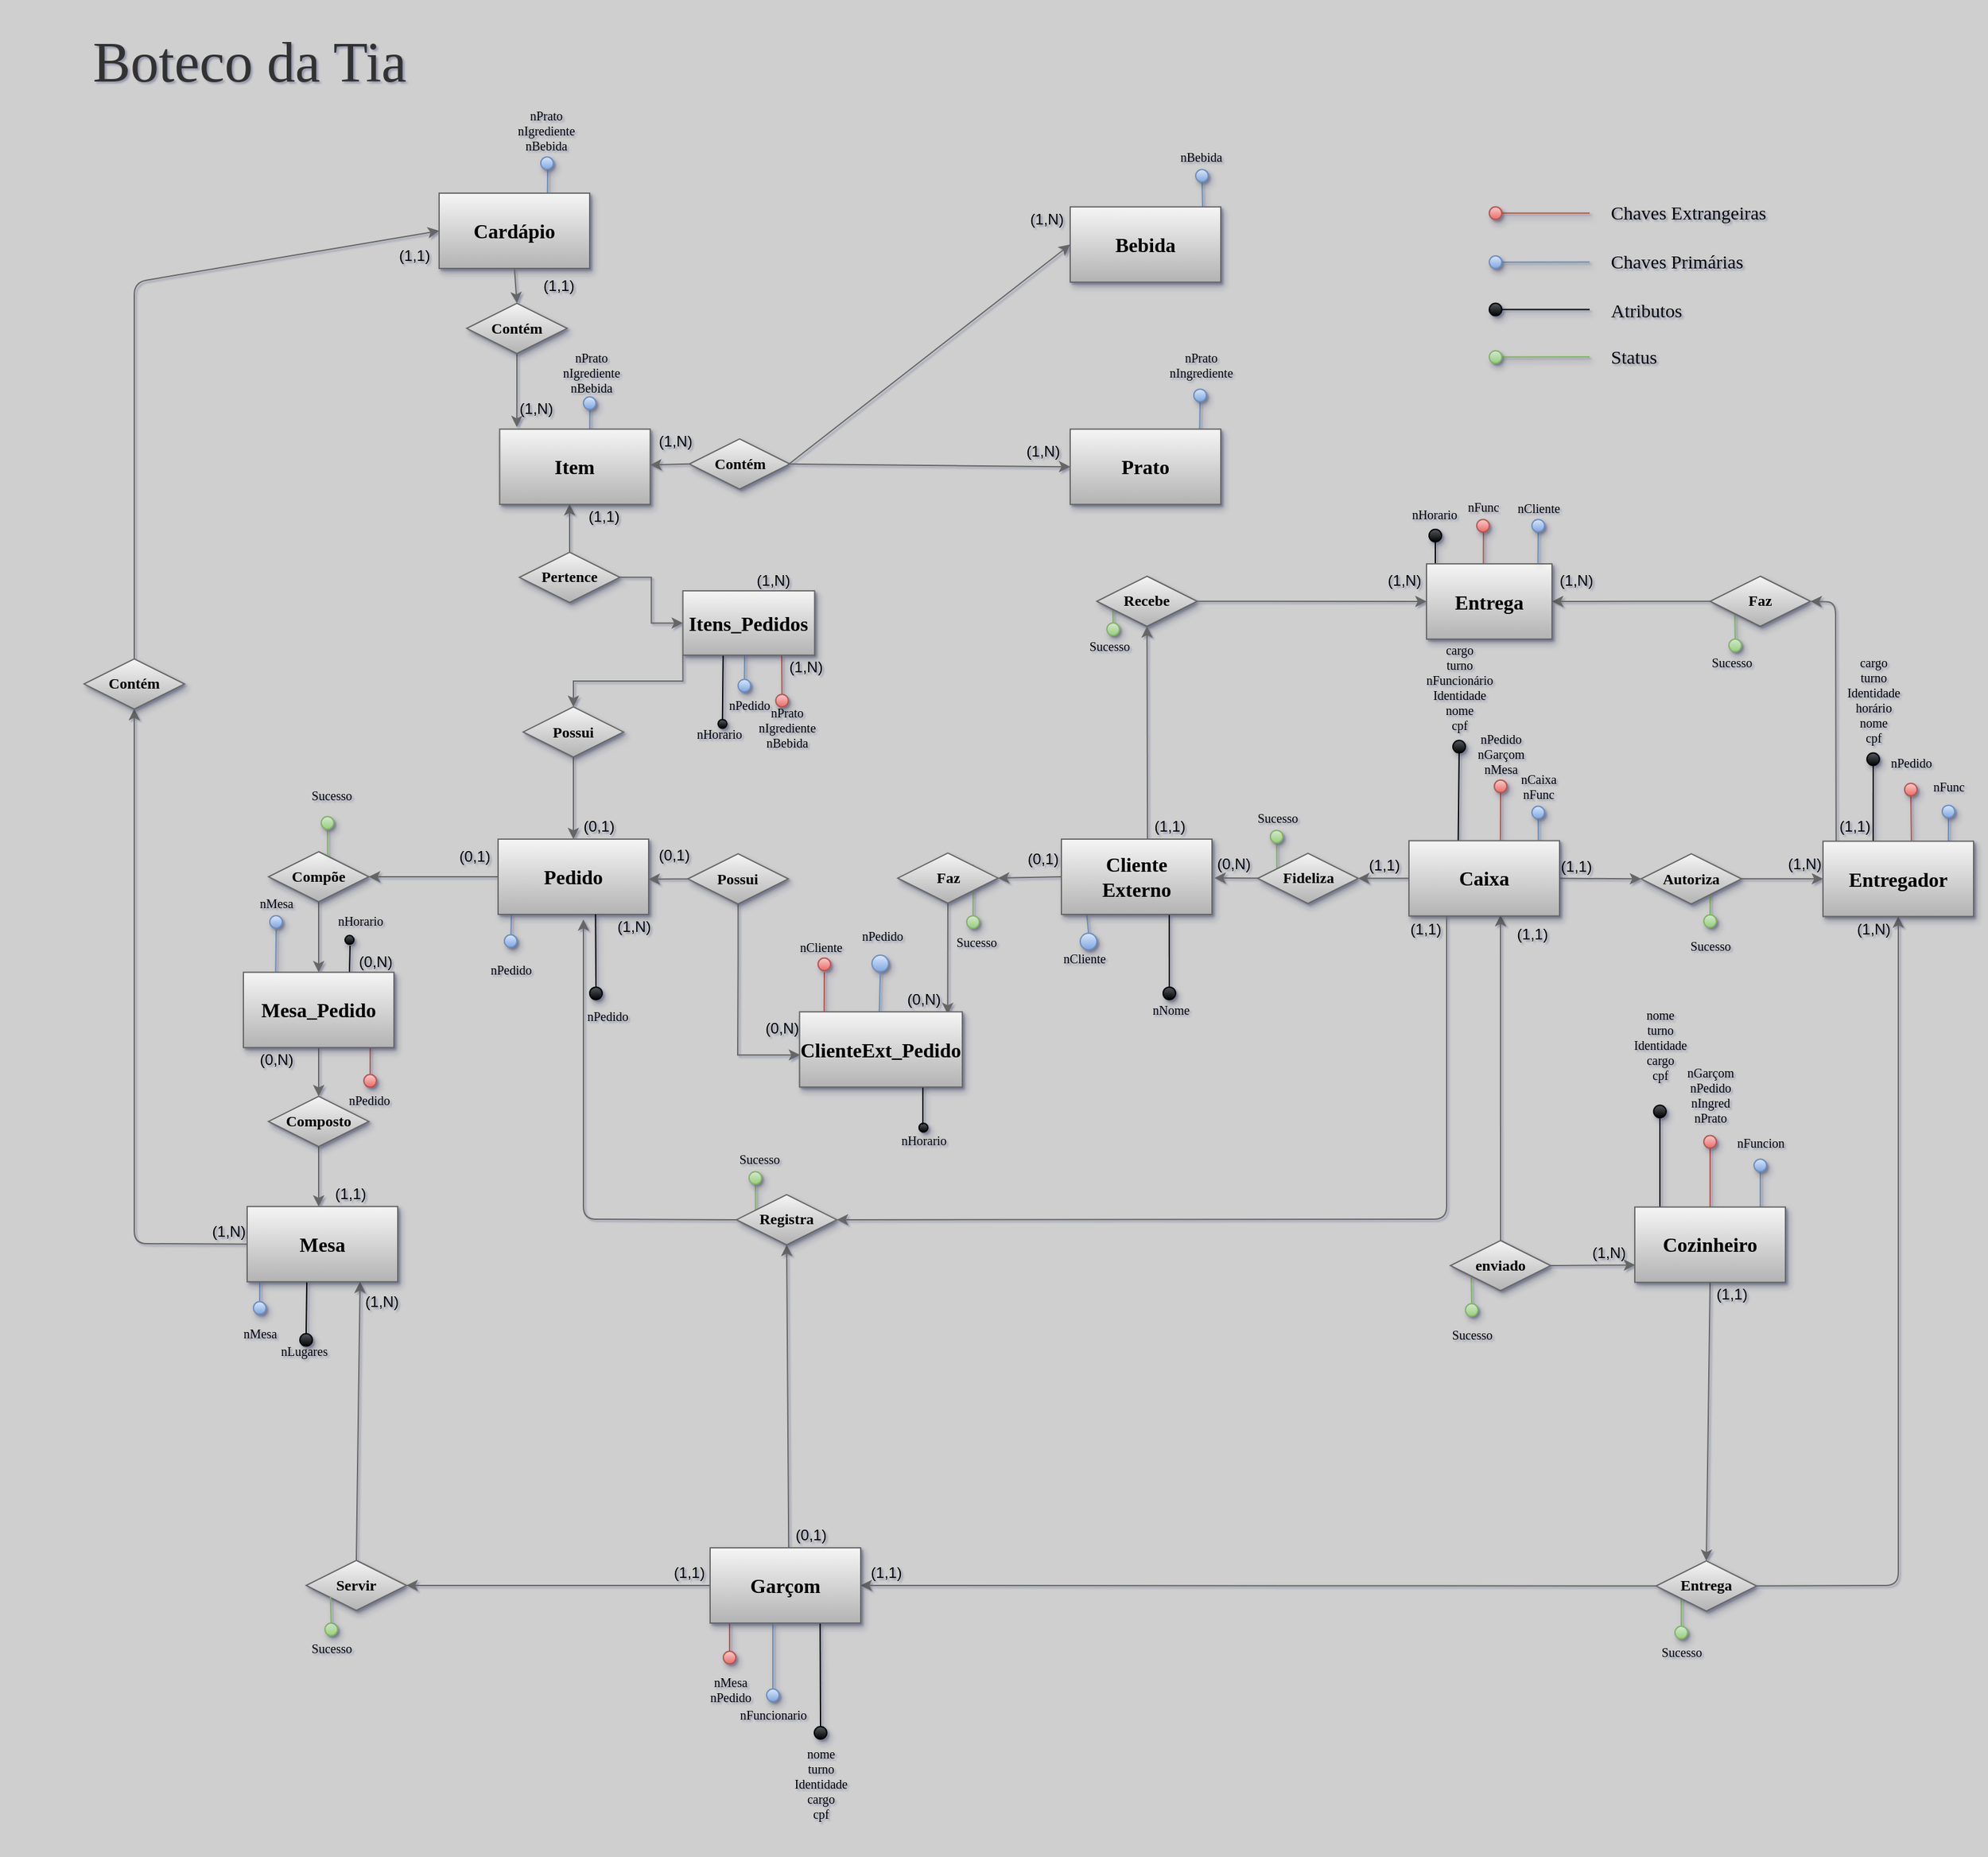 <mxfile version="12.9.6" type="google"><diagram name="Page-1" id="2a216829-ef6e-dabb-86c1-c78162f3ba2b"><mxGraphModel dx="1237" dy="1662" grid="1" gridSize="10" guides="1" tooltips="1" connect="1" arrows="1" fold="1" page="1" pageScale="1" pageWidth="1654" pageHeight="1169" background="#CFCFCF" math="0" shadow="1"><root><mxCell id="0"/><mxCell id="1" parent="0"/><mxCell id="SjmZFasB4s-1Wa6KPeiw-196" value="" style="endArrow=none;html=1;fontFamily=Ubuntu;fontStyle=0;strokeWidth=1;fontSize=10;shadow=1;strokeColor=#82b366;gradientColor=#97d077;fillColor=#d5e8d4;exitX=0.208;exitY=0.737;exitDx=0;exitDy=0;exitPerimeter=0;" parent="1" target="SjmZFasB4s-1Wa6KPeiw-197" edge="1"><mxGeometry width="50" height="50" relative="1" as="geometry"><mxPoint x="909.84" y="221.74" as="sourcePoint"/><mxPoint x="910.2" y="193.31" as="targetPoint"/></mxGeometry></mxCell><mxCell id="SjmZFasB4s-1Wa6KPeiw-197" value="" style="ellipse;whiteSpace=wrap;html=1;aspect=fixed;fillColor=#d5e8d4;fontFamily=Ubuntu;fontStyle=0;fontSize=10;strokeWidth=1;shadow=1;strokeColor=#82b366;gradientColor=#97d077;" parent="1" vertex="1"><mxGeometry x="905.2" y="242.68" width="10" height="10" as="geometry"/></mxCell><mxCell id="SjmZFasB4s-1Wa6KPeiw-198" value="Sucesso" style="text;strokeColor=none;fillColor=none;html=1;fontSize=10;fontStyle=0;verticalAlign=middle;align=center;fontFamily=Ubuntu;strokeWidth=1;shadow=1;" parent="1" vertex="1"><mxGeometry x="897.2" y="251.26" width="20" height="20" as="geometry"/></mxCell><mxCell id="SjmZFasB4s-1Wa6KPeiw-149" value="" style="endArrow=none;html=1;fontFamily=Ubuntu;fontStyle=0;strokeWidth=1;fontSize=10;exitX=0.213;exitY=1.007;exitDx=0;exitDy=0;exitPerimeter=0;shadow=1;strokeColor=#6C8EBF;gradientColor=#7ea6e0;fillColor=#dae8fc;" parent="1" edge="1"><mxGeometry width="50" height="50" relative="1" as="geometry"><mxPoint x="459.55" y="-118.88" as="sourcePoint"/><mxPoint x="459.31" y="-93.84" as="targetPoint"/><Array as="points"/></mxGeometry></mxCell><mxCell id="SjmZFasB4s-1Wa6KPeiw-138" value="" style="endArrow=none;html=1;fontFamily=Ubuntu;fontStyle=0;strokeWidth=1;fontSize=10;shadow=1;exitX=0.327;exitY=0.027;exitDx=0;exitDy=0;exitPerimeter=0;" parent="1" target="SjmZFasB4s-1Wa6KPeiw-137" edge="1"><mxGeometry width="50" height="50" relative="1" as="geometry"><mxPoint x="1167" y="206.38" as="sourcePoint"/><mxPoint x="1168" y="170.96" as="targetPoint"/></mxGeometry></mxCell><mxCell id="SjmZFasB4s-1Wa6KPeiw-136" value="" style="endArrow=none;html=1;fontFamily=Ubuntu;fontStyle=0;strokeWidth=1;fontSize=10;shadow=1;exitX=0.327;exitY=0.027;exitDx=0;exitDy=0;exitPerimeter=0;" parent="1" source="SjmZFasB4s-1Wa6KPeiw-137" edge="1"><mxGeometry width="50" height="50" relative="1" as="geometry"><mxPoint x="1167" y="206.38" as="sourcePoint"/><mxPoint x="1168" y="170.96" as="targetPoint"/></mxGeometry></mxCell><mxCell id="SjmZFasB4s-1Wa6KPeiw-135" value="" style="endArrow=none;html=1;fontFamily=Ubuntu;fontStyle=1;exitX=0.916;exitY=0;exitDx=0;exitDy=0;exitPerimeter=0;strokeWidth=1;fontSize=12;shadow=1;strokeColor=#b85450;gradientColor=#ea6b66;fillColor=#f8cecc;" parent="1" edge="1"><mxGeometry width="50" height="50" relative="1" as="geometry"><mxPoint x="1205.31" y="205.38" as="sourcePoint"/><mxPoint x="1205.39" y="167.48" as="targetPoint"/></mxGeometry></mxCell><mxCell id="SjmZFasB4s-1Wa6KPeiw-102" value="" style="endArrow=none;html=1;fontFamily=Ubuntu;fontStyle=0;strokeWidth=1;fontSize=10;shadow=1;exitX=0.058;exitY=1;exitDx=0;exitDy=0;exitPerimeter=0;entryX=0.5;entryY=0;entryDx=0;entryDy=0;" parent="1" target="SjmZFasB4s-1Wa6KPeiw-110" edge="1"><mxGeometry width="50" height="50" relative="1" as="geometry"><mxPoint x="599.37" y="268.32" as="sourcePoint"/><mxPoint x="599.28" y="303.32" as="targetPoint"/><Array as="points"/></mxGeometry></mxCell><mxCell id="SjmZFasB4s-1Wa6KPeiw-99" value="" style="endArrow=none;html=1;fontFamily=Ubuntu;fontStyle=0;strokeWidth=1;fontSize=10;exitX=0.213;exitY=1.007;exitDx=0;exitDy=0;exitPerimeter=0;shadow=1;strokeColor=#6C8EBF;gradientColor=#7ea6e0;fillColor=#dae8fc;" parent="1" edge="1"><mxGeometry width="50" height="50" relative="1" as="geometry"><mxPoint x="493.24" y="69.4" as="sourcePoint"/><mxPoint x="493" y="94.44" as="targetPoint"/><Array as="points"/></mxGeometry></mxCell><mxCell id="SjmZFasB4s-1Wa6KPeiw-95" value="" style="endArrow=none;html=1;strokeWidth=1;fontFamily=Ubuntu;fontSize=10;shadow=1;strokeColor=#b85450;gradientColor=#ea6b66;fillColor=#f8cecc;entryX=0.75;entryY=1;entryDx=0;entryDy=0;" parent="1" target="SjmZFasB4s-1Wa6KPeiw-152" edge="1"><mxGeometry width="50" height="50" relative="1" as="geometry"><mxPoint x="646.28" y="303.32" as="sourcePoint"/><mxPoint x="582.28" y="208.32" as="targetPoint"/><Array as="points"/></mxGeometry></mxCell><mxCell id="SjmZFasB4s-1Wa6KPeiw-80" value="" style="endArrow=none;html=1;fontFamily=Ubuntu;fontStyle=0;strokeWidth=1;fontSize=10;exitX=0.213;exitY=1.007;exitDx=0;exitDy=0;exitPerimeter=0;shadow=1;strokeColor=#6c8ebf;gradientColor=#7ea6e0;fillColor=#dae8fc;entryX=0.133;entryY=0.585;entryDx=0;entryDy=0;entryPerimeter=0;" parent="1" edge="1"><mxGeometry width="50" height="50" relative="1" as="geometry"><mxPoint x="243.12" y="487.16" as="sourcePoint"/><mxPoint x="242.64" y="526.4" as="targetPoint"/><Array as="points"/></mxGeometry></mxCell><mxCell id="SjmZFasB4s-1Wa6KPeiw-78" value="" style="endArrow=none;html=1;strokeWidth=1;fontFamily=Ubuntu;fontSize=10;entryX=0.5;entryY=0;entryDx=0;entryDy=0;shadow=1;strokeColor=#b85450;gradientColor=#ea6b66;fillColor=#f8cecc;" parent="1" edge="1"><mxGeometry width="50" height="50" relative="1" as="geometry"><mxPoint x="318.12" y="576.55" as="sourcePoint"/><mxPoint x="318.0" y="611.0" as="targetPoint"/></mxGeometry></mxCell><mxCell id="9KaiYLHLKNoiwRcfCzQl-116" value="" style="endArrow=none;html=1;strokeWidth=1;fontFamily=Ubuntu;fontSize=10;entryX=0.5;entryY=0;entryDx=0;entryDy=0;exitX=0.084;exitY=1.009;exitDx=0;exitDy=0;exitPerimeter=0;shadow=1;strokeColor=#6c8ebf;gradientColor=#7ea6e0;fillColor=#dae8fc;" parent="1" target="9KaiYLHLKNoiwRcfCzQl-12" edge="1"><mxGeometry width="50" height="50" relative="1" as="geometry"><mxPoint x="889.08" y="473.74" as="sourcePoint"/><mxPoint x="937" y="493.2" as="targetPoint"/></mxGeometry></mxCell><mxCell id="UqGXS9XXmeDRvQqnD_Zg-6" value="" style="endArrow=none;html=1;fontFamily=Ubuntu;fontStyle=0;strokeWidth=1;fontSize=10;exitX=0.213;exitY=1.007;exitDx=0;exitDy=0;exitPerimeter=0;shadow=1;strokeColor=#6c8ebf;gradientColor=#7ea6e0;fillColor=#dae8fc;" parent="1" target="UqGXS9XXmeDRvQqnD_Zg-7" edge="1"><mxGeometry width="50" height="50" relative="1" as="geometry"><mxPoint x="430.56" y="475.42" as="sourcePoint"/><mxPoint x="430" y="521.26" as="targetPoint"/><Array as="points"><mxPoint x="430" y="501.26"/></Array></mxGeometry></mxCell><mxCell id="UqGXS9XXmeDRvQqnD_Zg-7" value="" style="ellipse;whiteSpace=wrap;html=1;aspect=fixed;fillColor=#dae8fc;fontFamily=Ubuntu;fontStyle=0;fontSize=10;strokeWidth=1;shadow=1;strokeColor=#6c8ebf;gradientColor=#7ea6e0;" parent="1" vertex="1"><mxGeometry x="425" y="491.26" width="10" height="10" as="geometry"/></mxCell><mxCell id="UqGXS9XXmeDRvQqnD_Zg-8" value="&lt;div style=&quot;font-size: 10px&quot;&gt;nPedido&lt;br style=&quot;font-size: 10px&quot;&gt;&lt;/div&gt;" style="text;strokeColor=none;fillColor=none;html=1;fontSize=10;fontStyle=0;verticalAlign=middle;align=center;fontFamily=Ubuntu;strokeWidth=1;shadow=1;" parent="1" vertex="1"><mxGeometry x="420" y="508.78" width="20" height="20" as="geometry"/></mxCell><mxCell id="UqGXS9XXmeDRvQqnD_Zg-40" value="" style="endArrow=classic;html=1;fontFamily=Ubuntu;fontSize=12;fontColor=#000000;entryX=1;entryY=0.5;entryDx=0;entryDy=0;exitX=0;exitY=0.5;exitDx=0;exitDy=0;fontStyle=1;strokeWidth=1;shadow=0;gradientColor=#b3b3b3;fillColor=#f5f5f5;strokeColor=#666666;" parent="1" source="UqGXS9XXmeDRvQqnD_Zg-3" target="UqGXS9XXmeDRvQqnD_Zg-39" edge="1"><mxGeometry width="50" height="50" relative="1" as="geometry"><mxPoint x="380" y="566.26" as="sourcePoint"/><mxPoint x="430" y="516.26" as="targetPoint"/></mxGeometry></mxCell><mxCell id="UqGXS9XXmeDRvQqnD_Zg-42" value="" style="endArrow=none;html=1;fontFamily=Ubuntu;fontStyle=0;strokeWidth=1;fontSize=10;shadow=1;exitX=0.564;exitY=0.985;exitDx=0;exitDy=0;entryX=0.5;entryY=0;entryDx=0;entryDy=0;exitPerimeter=0;" parent="1" target="UqGXS9XXmeDRvQqnD_Zg-43" edge="1"><mxGeometry width="50" height="50" relative="1" as="geometry"><mxPoint x="267.68" y="757.9" as="sourcePoint"/><mxPoint x="181.766" y="863.943" as="targetPoint"/></mxGeometry></mxCell><mxCell id="UqGXS9XXmeDRvQqnD_Zg-43" value="" style="ellipse;whiteSpace=wrap;html=1;aspect=fixed;fillColor=#565B61;fontFamily=Ubuntu;fontStyle=0;fontSize=10;strokeWidth=1;shadow=1;gradientColor=#000000;strokeColor=#000000;" parent="1" vertex="1"><mxGeometry x="262" y="809.28" width="10" height="10" as="geometry"/></mxCell><mxCell id="UqGXS9XXmeDRvQqnD_Zg-47" value="&lt;div style=&quot;font-size: 10px&quot;&gt;nMesa&lt;/div&gt;&lt;div&gt;&lt;br&gt;&lt;/div&gt;" style="text;strokeColor=none;fillColor=none;html=1;fontSize=10;fontStyle=0;verticalAlign=middle;align=center;fontFamily=Ubuntu;strokeWidth=1;shadow=1;" parent="1" vertex="1"><mxGeometry x="220" y="800.86" width="20" height="27.48" as="geometry"/></mxCell><mxCell id="UqGXS9XXmeDRvQqnD_Zg-55" value="" style="endArrow=none;html=1;fontFamily=Ubuntu;fontStyle=1;strokeWidth=1;fontSize=12;shadow=1;strokeColor=#6c8ebf;gradientColor=#7ea6e0;fillColor=#dae8fc;" parent="1" target="UqGXS9XXmeDRvQqnD_Zg-56" edge="1"><mxGeometry width="50" height="50" relative="1" as="geometry"><mxPoint x="639.0" y="1038.74" as="sourcePoint"/><mxPoint x="639" y="1078.74" as="targetPoint"/><Array as="points"><mxPoint x="639" y="1058.74"/></Array></mxGeometry></mxCell><mxCell id="UqGXS9XXmeDRvQqnD_Zg-56" value="" style="ellipse;whiteSpace=wrap;html=1;aspect=fixed;fillColor=#dae8fc;fontFamily=Ubuntu;fontStyle=1;strokeWidth=1;fontSize=12;shadow=1;strokeColor=#6c8ebf;gradientColor=#7ea6e0;" parent="1" vertex="1"><mxGeometry x="634" y="1092.52" width="10" height="10" as="geometry"/></mxCell><mxCell id="UqGXS9XXmeDRvQqnD_Zg-57" value="&lt;div&gt;nFuncionario&lt;/div&gt;" style="text;strokeColor=none;fillColor=none;html=1;fontSize=10;fontStyle=0;verticalAlign=middle;align=center;fontFamily=Ubuntu;strokeWidth=1;shadow=1;" parent="1" vertex="1"><mxGeometry x="629" y="1102.52" width="20" height="20" as="geometry"/></mxCell><mxCell id="UqGXS9XXmeDRvQqnD_Zg-60" value="" style="endArrow=classic;html=1;fontFamily=Ubuntu;fontSize=12;fontColor=#000000;exitX=0;exitY=0.5;exitDx=0;exitDy=0;entryX=1;entryY=0.5;entryDx=0;entryDy=0;fontStyle=1;strokeWidth=1;shadow=0;gradientColor=#b3b3b3;fillColor=#f5f5f5;strokeColor=#666666;" parent="1" source="UqGXS9XXmeDRvQqnD_Zg-52" target="UqGXS9XXmeDRvQqnD_Zg-59" edge="1"><mxGeometry width="50" height="50" relative="1" as="geometry"><mxPoint x="592" y="1090.42" as="sourcePoint"/><mxPoint x="382" y="1010.42" as="targetPoint"/></mxGeometry></mxCell><mxCell id="UqGXS9XXmeDRvQqnD_Zg-61" value="" style="endArrow=classic;html=1;fontFamily=Ubuntu;fontSize=10;fontColor=#000000;entryX=0.75;entryY=1;entryDx=0;entryDy=0;exitX=0.5;exitY=0;exitDx=0;exitDy=0;fontStyle=0;strokeWidth=1;shadow=0;gradientColor=#b3b3b3;fillColor=#f5f5f5;strokeColor=#666666;" parent="1" source="UqGXS9XXmeDRvQqnD_Zg-59" target="UqGXS9XXmeDRvQqnD_Zg-41" edge="1"><mxGeometry width="50" height="50" relative="1" as="geometry"><mxPoint x="440" y="947.9" as="sourcePoint"/><mxPoint x="490" y="897.9" as="targetPoint"/></mxGeometry></mxCell><mxCell id="UqGXS9XXmeDRvQqnD_Zg-63" value="" style="endArrow=classic;html=1;fontFamily=Ubuntu;fontSize=10;fontColor=#000000;entryX=0.5;entryY=1;entryDx=0;entryDy=0;fontStyle=0;strokeWidth=1;shadow=0;gradientColor=#b3b3b3;fillColor=#f5f5f5;strokeColor=#666666;exitX=0.522;exitY=-0.004;exitDx=0;exitDy=0;exitPerimeter=0;" parent="1" source="UqGXS9XXmeDRvQqnD_Zg-52" target="TywFYA7RY6CNjmQmEryE-28" edge="1"><mxGeometry width="50" height="50" relative="1" as="geometry"><mxPoint x="671" y="930" as="sourcePoint"/><mxPoint x="670.5" y="890" as="targetPoint"/></mxGeometry></mxCell><mxCell id="UqGXS9XXmeDRvQqnD_Zg-87" value="&lt;div style=&quot;font-size: 10px&quot;&gt;nPrato&lt;/div&gt;&lt;div style=&quot;font-size: 10px&quot;&gt;nIgrediente&lt;br&gt;&lt;/div&gt;&lt;div style=&quot;font-size: 10px&quot;&gt;nBebida&lt;/div&gt;" style="text;html=1;fontSize=10;fontStyle=0;verticalAlign=middle;align=center;fontFamily=Ubuntu;strokeWidth=1;shadow=1;" parent="1" vertex="1"><mxGeometry x="484.25" y="32.75" width="20" height="20" as="geometry"/></mxCell><mxCell id="UqGXS9XXmeDRvQqnD_Zg-89" value="" style="endArrow=classic;html=1;fontFamily=Ubuntu;fontSize=10;fontColor=#000000;exitX=0;exitY=0.5;exitDx=0;exitDy=0;entryX=0.5;entryY=1;entryDx=0;entryDy=0;fontStyle=0;strokeWidth=1;shadow=0;gradientColor=#b3b3b3;fillColor=#f5f5f5;strokeColor=#666666;" parent="1" source="UqGXS9XXmeDRvQqnD_Zg-41" target="UqGXS9XXmeDRvQqnD_Zg-88" edge="1"><mxGeometry width="50" height="50" relative="1" as="geometry"><mxPoint x="500" y="477.48" as="sourcePoint"/><mxPoint x="550" y="427.48" as="targetPoint"/><Array as="points"><mxPoint x="130" y="737.48"/></Array></mxGeometry></mxCell><mxCell id="UqGXS9XXmeDRvQqnD_Zg-90" value="" style="endArrow=classic;html=1;fontFamily=Ubuntu;fontSize=10;fontColor=#000000;entryX=0;entryY=0.5;entryDx=0;entryDy=0;exitX=0.5;exitY=0;exitDx=0;exitDy=0;fontStyle=0;strokeWidth=1;shadow=0;gradientColor=#b3b3b3;fillColor=#f5f5f5;strokeColor=#666666;" parent="1" source="UqGXS9XXmeDRvQqnD_Zg-88" target="TywFYA7RY6CNjmQmEryE-1" edge="1"><mxGeometry width="50" height="50" relative="1" as="geometry"><mxPoint x="500" y="386.86" as="sourcePoint"/><mxPoint x="550" y="336.86" as="targetPoint"/><Array as="points"><mxPoint x="130" y="-29"/></Array></mxGeometry></mxCell><mxCell id="UqGXS9XXmeDRvQqnD_Zg-100" value="" style="endArrow=none;html=1;fontFamily=Ubuntu;fontStyle=0;exitX=0.814;exitY=0.018;exitDx=0;exitDy=0;strokeWidth=1;fontSize=10;exitPerimeter=0;shadow=1;strokeColor=#6c8ebf;gradientColor=#7ea6e0;fillColor=#dae8fc;" parent="1" target="UqGXS9XXmeDRvQqnD_Zg-101" edge="1"><mxGeometry width="50" height="50" relative="1" as="geometry"><mxPoint x="979.18" y="89.96" as="sourcePoint"/><mxPoint x="979.5" y="-29.83" as="targetPoint"/></mxGeometry></mxCell><mxCell id="UqGXS9XXmeDRvQqnD_Zg-101" value="" style="ellipse;whiteSpace=wrap;html=1;aspect=fixed;fillColor=#dae8fc;fontFamily=Ubuntu;fontStyle=0;fontSize=10;strokeWidth=1;shadow=1;strokeColor=#6c8ebf;gradientColor=#7ea6e0;" parent="1" vertex="1"><mxGeometry x="974.5" y="56.19" width="10" height="10" as="geometry"/></mxCell><mxCell id="UqGXS9XXmeDRvQqnD_Zg-102" value="&lt;div&gt;nPrato&lt;br&gt;&lt;/div&gt;&lt;div&gt;nIngrediente&lt;/div&gt;&lt;div&gt;&lt;br&gt;&lt;/div&gt;" style="text;strokeColor=none;fillColor=none;html=1;fontSize=10;fontStyle=0;verticalAlign=middle;align=center;fontFamily=Ubuntu;strokeWidth=1;shadow=1;" parent="1" vertex="1"><mxGeometry x="969.5" y="32.75" width="20" height="20" as="geometry"/></mxCell><mxCell id="UqGXS9XXmeDRvQqnD_Zg-122" value="" style="endArrow=none;html=1;fontFamily=Ubuntu;fontStyle=1;exitX=0.916;exitY=0;exitDx=0;exitDy=0;exitPerimeter=0;strokeWidth=1;fontSize=12;shadow=1;strokeColor=#b85450;gradientColor=#ea6b66;fillColor=#f8cecc;" parent="1" target="UqGXS9XXmeDRvQqnD_Zg-123" edge="1"><mxGeometry width="50" height="50" relative="1" as="geometry"><mxPoint x="1218.92" y="415.82" as="sourcePoint"/><mxPoint x="1219" y="337.71" as="targetPoint"/></mxGeometry></mxCell><mxCell id="UqGXS9XXmeDRvQqnD_Zg-123" value="" style="ellipse;whiteSpace=wrap;html=1;aspect=fixed;fillColor=#f8cecc;fontFamily=Ubuntu;fontStyle=0;fontSize=10;strokeWidth=1;shadow=1;strokeColor=#b85450;gradientColor=#ea6b66;" parent="1" vertex="1"><mxGeometry x="1214" y="367.92" width="10" height="10" as="geometry"/></mxCell><mxCell id="UqGXS9XXmeDRvQqnD_Zg-124" value="&lt;div style=&quot;font-size: 10px&quot;&gt;nPedido&lt;/div&gt;&lt;div style=&quot;font-size: 10px&quot;&gt;nGarçom&lt;br style=&quot;font-size: 10px&quot;&gt;&lt;/div&gt;&lt;div&gt;nMesa&lt;br&gt;&lt;/div&gt;" style="text;strokeColor=none;fillColor=none;html=1;fontSize=10;fontStyle=0;verticalAlign=middle;align=center;fontFamily=Ubuntu;strokeWidth=1;shadow=1;" parent="1" vertex="1"><mxGeometry x="1209" y="336.66" width="20" height="20" as="geometry"/></mxCell><mxCell id="UqGXS9XXmeDRvQqnD_Zg-140" value="" style="endArrow=classic;html=1;fontFamily=Ubuntu;fontSize=10;fontColor=#000000;entryX=0.608;entryY=0.988;entryDx=0;entryDy=0;exitX=0.5;exitY=0;exitDx=0;exitDy=0;fontStyle=0;strokeWidth=1;shadow=0;gradientColor=#b3b3b3;fillColor=#f5f5f5;strokeColor=#666666;entryPerimeter=0;" parent="1" source="UqGXS9XXmeDRvQqnD_Zg-137" target="UqGXS9XXmeDRvQqnD_Zg-108" edge="1"><mxGeometry width="50" height="50" relative="1" as="geometry"><mxPoint x="946" y="727.48" as="sourcePoint"/><mxPoint x="996" y="677.48" as="targetPoint"/></mxGeometry></mxCell><mxCell id="9KaiYLHLKNoiwRcfCzQl-12" value="" style="ellipse;whiteSpace=wrap;html=1;aspect=fixed;fillColor=#dae8fc;fontFamily=Ubuntu;fontStyle=0;strokeWidth=1;fontSize=10;shadow=1;strokeColor=#6c8ebf;gradientColor=#7ea6e0;" parent="1" vertex="1"><mxGeometry x="884" y="490" width="13.2" height="13.2" as="geometry"/></mxCell><mxCell id="9KaiYLHLKNoiwRcfCzQl-14" value="&lt;div style=&quot;font-size: 10px&quot;&gt;nNome&lt;/div&gt;" style="text;strokeColor=none;fillColor=none;html=1;fontSize=10;fontStyle=0;verticalAlign=middle;align=center;fontFamily=Ubuntu;strokeWidth=1;shadow=1;" parent="1" vertex="1"><mxGeometry x="946" y="539.57" width="20" height="23.2" as="geometry"/></mxCell><mxCell id="9KaiYLHLKNoiwRcfCzQl-29" value="" style="endArrow=classic;html=1;entryX=1;entryY=0.5;entryDx=0;entryDy=0;fontStyle=1;strokeWidth=1;fontFamily=Ubuntu;fontSize=12;shadow=0;gradientColor=#b3b3b3;fillColor=#f5f5f5;strokeColor=#666666;" parent="1" source="9KaiYLHLKNoiwRcfCzQl-28" target="UqGXS9XXmeDRvQqnD_Zg-52" edge="1"><mxGeometry width="50" height="50" relative="1" as="geometry"><mxPoint x="1082" y="870.42" as="sourcePoint"/><mxPoint x="1132" y="820.42" as="targetPoint"/><Array as="points"/></mxGeometry></mxCell><mxCell id="9KaiYLHLKNoiwRcfCzQl-30" value="" style="endArrow=classic;html=1;entryX=0.5;entryY=0;entryDx=0;entryDy=0;exitX=0.5;exitY=1;exitDx=0;exitDy=0;fontStyle=0;strokeWidth=1;fontFamily=Ubuntu;fontSize=10;shadow=0;gradientColor=#b3b3b3;fillColor=#f5f5f5;strokeColor=#666666;" parent="1" source="9KaiYLHLKNoiwRcfCzQl-26" target="9KaiYLHLKNoiwRcfCzQl-28" edge="1"><mxGeometry width="50" height="50" relative="1" as="geometry"><mxPoint x="1365.6" y="978.32" as="sourcePoint"/><mxPoint x="1336" y="757.0" as="targetPoint"/></mxGeometry></mxCell><mxCell id="9KaiYLHLKNoiwRcfCzQl-31" value="" style="endArrow=classic;html=1;exitX=1;exitY=0.5;exitDx=0;exitDy=0;entryX=0.5;entryY=1;entryDx=0;entryDy=0;fontStyle=0;strokeWidth=1;fontFamily=Ubuntu;fontSize=10;shadow=0;gradientColor=#b3b3b3;fillColor=#f5f5f5;strokeColor=#666666;" parent="1" source="9KaiYLHLKNoiwRcfCzQl-28" target="9KaiYLHLKNoiwRcfCzQl-24" edge="1"><mxGeometry width="50" height="50" relative="1" as="geometry"><mxPoint x="1086" y="747.9" as="sourcePoint"/><mxPoint x="1546" y="500.9" as="targetPoint"/><Array as="points"><mxPoint x="1536" y="1010"/></Array></mxGeometry></mxCell><mxCell id="9KaiYLHLKNoiwRcfCzQl-35" value="" style="endArrow=classic;html=1;entryX=1;entryY=0.5;entryDx=0;entryDy=0;exitX=0.087;exitY=0.009;exitDx=0;exitDy=0;exitPerimeter=0;fontStyle=0;strokeWidth=1;fontFamily=Ubuntu;fontSize=10;shadow=0;gradientColor=#b3b3b3;fillColor=#f5f5f5;strokeColor=#666666;" parent="1" source="9KaiYLHLKNoiwRcfCzQl-24" target="9KaiYLHLKNoiwRcfCzQl-34" edge="1"><mxGeometry width="50" height="50" relative="1" as="geometry"><mxPoint x="1526" y="386.26" as="sourcePoint"/><mxPoint x="1176" y="326.26" as="targetPoint"/><Array as="points"><mxPoint x="1486" y="226"/></Array></mxGeometry></mxCell><mxCell id="9KaiYLHLKNoiwRcfCzQl-73" value="" style="endArrow=none;html=1;fontFamily=Ubuntu;fontStyle=0;strokeWidth=1;fontSize=10;shadow=1;strokeColor=#6c8ebf;gradientColor=#7ea6e0;fillColor=#dae8fc;" parent="1" target="9KaiYLHLKNoiwRcfCzQl-74" edge="1"><mxGeometry width="50" height="50" relative="1" as="geometry"><mxPoint x="1426" y="708.32" as="sourcePoint"/><mxPoint x="1426" y="831.26" as="targetPoint"/></mxGeometry></mxCell><mxCell id="9KaiYLHLKNoiwRcfCzQl-74" value="" style="ellipse;whiteSpace=wrap;html=1;aspect=fixed;fillColor=#dae8fc;fontFamily=Ubuntu;fontStyle=0;fontSize=10;strokeWidth=1;shadow=1;strokeColor=#6c8ebf;gradientColor=#7ea6e0;" parent="1" vertex="1"><mxGeometry x="1421" y="670.12" width="10" height="10" as="geometry"/></mxCell><mxCell id="9KaiYLHLKNoiwRcfCzQl-85" value="" style="endArrow=none;html=1;fontFamily=Ubuntu;fontStyle=1;exitX=0.916;exitY=0;exitDx=0;exitDy=0;exitPerimeter=0;strokeWidth=1;fontSize=12;shadow=1;strokeColor=#6c8ebf;gradientColor=#7ea6e0;fillColor=#dae8fc;" parent="1" target="9KaiYLHLKNoiwRcfCzQl-86" edge="1"><mxGeometry width="50" height="50" relative="1" as="geometry"><mxPoint x="1575.92" y="416.68" as="sourcePoint"/><mxPoint x="1576" y="338.57" as="targetPoint"/></mxGeometry></mxCell><mxCell id="9KaiYLHLKNoiwRcfCzQl-86" value="" style="ellipse;whiteSpace=wrap;html=1;aspect=fixed;fillColor=#dae8fc;fontFamily=Ubuntu;fontStyle=0;fontSize=10;strokeWidth=1;shadow=1;strokeColor=#6c8ebf;gradientColor=#7ea6e0;" parent="1" vertex="1"><mxGeometry x="1571" y="387.94" width="10" height="10" as="geometry"/></mxCell><mxCell id="9KaiYLHLKNoiwRcfCzQl-87" value="&lt;div style=&quot;font-size: 10px&quot;&gt;nFunc&lt;br style=&quot;font-size: 10px&quot;&gt;&lt;/div&gt;" style="text;strokeColor=none;fillColor=none;html=1;fontSize=10;fontStyle=0;verticalAlign=middle;align=center;fontFamily=Ubuntu;strokeWidth=1;shadow=1;" parent="1" vertex="1"><mxGeometry x="1566" y="362.94" width="20" height="20" as="geometry"/></mxCell><mxCell id="9KaiYLHLKNoiwRcfCzQl-91" value="" style="endArrow=none;html=1;fontFamily=Ubuntu;fontStyle=0;exitX=0.333;exitY=0.003;exitDx=0;exitDy=0;strokeWidth=1;fontSize=10;shadow=1;exitPerimeter=0;" parent="1" source="9KaiYLHLKNoiwRcfCzQl-24" target="9KaiYLHLKNoiwRcfCzQl-92" edge="1"><mxGeometry width="50" height="50" relative="1" as="geometry"><mxPoint x="1516.0" y="415.0" as="sourcePoint"/><mxPoint x="1516" y="316.89" as="targetPoint"/></mxGeometry></mxCell><mxCell id="9KaiYLHLKNoiwRcfCzQl-92" value="" style="ellipse;whiteSpace=wrap;html=1;aspect=fixed;fillColor=#565B61;fontFamily=Ubuntu;fontStyle=0;fontSize=10;strokeWidth=1;shadow=1;gradientColor=#000000;strokeColor=#000000;" parent="1" vertex="1"><mxGeometry x="1511" y="346.26" width="10" height="10" as="geometry"/></mxCell><mxCell id="9KaiYLHLKNoiwRcfCzQl-93" value="&lt;div style=&quot;font-size: 10px&quot;&gt;&lt;br&gt;&lt;/div&gt;&lt;div style=&quot;font-size: 10px&quot;&gt;cargo&lt;/div&gt;&lt;div style=&quot;font-size: 10px&quot;&gt;turno&lt;/div&gt;&lt;div style=&quot;font-size: 10px&quot;&gt;Identidade&lt;/div&gt;&lt;div style=&quot;font-size: 10px&quot;&gt;horário&lt;/div&gt;&lt;div style=&quot;font-size: 10px&quot;&gt;nome&lt;/div&gt;&lt;div style=&quot;font-size: 10px&quot;&gt;cpf&lt;/div&gt;&lt;div style=&quot;font-size: 10px&quot;&gt;&lt;br&gt;&lt;/div&gt;&lt;div style=&quot;font-size: 10px&quot;&gt;&lt;br style=&quot;font-size: 10px&quot;&gt;&lt;/div&gt;" style="text;strokeColor=none;fillColor=none;html=1;fontSize=10;fontStyle=0;verticalAlign=middle;align=center;fontFamily=Ubuntu;strokeWidth=1;shadow=1;" parent="1" vertex="1"><mxGeometry x="1506" y="290.0" width="20" height="40" as="geometry"/></mxCell><mxCell id="9KaiYLHLKNoiwRcfCzQl-95" value="" style="ellipse;whiteSpace=wrap;html=1;aspect=fixed;fillColor=#565B61;fontFamily=Ubuntu;fontStyle=0;fontSize=10;strokeWidth=1;shadow=1;gradientColor=#000000;strokeColor=#000000;" parent="1" vertex="1"><mxGeometry x="1341" y="627.08" width="10" height="10" as="geometry"/></mxCell><mxCell id="9KaiYLHLKNoiwRcfCzQl-96" value="&lt;div style=&quot;font-size: 10px&quot;&gt;&lt;br&gt;&lt;/div&gt;&lt;div style=&quot;font-size: 10px&quot;&gt;&lt;div style=&quot;font-size: 10px&quot;&gt;nome&lt;/div&gt;&lt;/div&gt;&lt;div style=&quot;font-size: 10px&quot;&gt;turno&lt;/div&gt;&lt;div style=&quot;font-size: 10px&quot;&gt;Identidade&lt;/div&gt;&lt;div style=&quot;font-size: 10px&quot;&gt;cargo&lt;/div&gt;&lt;div style=&quot;font-size: 10px&quot;&gt;cpf&lt;/div&gt;" style="text;strokeColor=none;fillColor=none;html=1;fontSize=10;fontStyle=0;verticalAlign=middle;align=center;fontFamily=Ubuntu;strokeWidth=1;shadow=1;" parent="1" vertex="1"><mxGeometry x="1336" y="552.93" width="20" height="40" as="geometry"/></mxCell><mxCell id="9KaiYLHLKNoiwRcfCzQl-97" value="" style="endArrow=none;html=1;fontFamily=Ubuntu;fontStyle=0;exitX=0.414;exitY=1;exitDx=0;exitDy=0;exitPerimeter=0;strokeWidth=1;fontSize=10;shadow=1;" parent="1" target="9KaiYLHLKNoiwRcfCzQl-98" edge="1"><mxGeometry width="50" height="50" relative="1" as="geometry"><mxPoint x="676.68" y="1040" as="sourcePoint"/><mxPoint x="677" y="1121.89" as="targetPoint"/></mxGeometry></mxCell><mxCell id="9KaiYLHLKNoiwRcfCzQl-98" value="" style="ellipse;whiteSpace=wrap;html=1;aspect=fixed;fillColor=#565B61;fontFamily=Ubuntu;fontStyle=0;fontSize=10;strokeWidth=1;shadow=1;gradientColor=#000000;strokeColor=#000000;" parent="1" vertex="1"><mxGeometry x="672" y="1122.52" width="10" height="10" as="geometry"/></mxCell><mxCell id="9KaiYLHLKNoiwRcfCzQl-99" value="&lt;div style=&quot;font-size: 10px&quot;&gt;&lt;div style=&quot;font-size: 10px&quot;&gt;nome&lt;/div&gt;&lt;div style=&quot;font-size: 10px&quot;&gt;turno&lt;/div&gt;&lt;/div&gt;&lt;div style=&quot;font-size: 10px&quot;&gt;Identidade&lt;/div&gt;cargo&lt;br&gt;&lt;div style=&quot;font-size: 10px&quot;&gt;cpf&lt;/div&gt;&lt;div style=&quot;font-size: 10px&quot;&gt;&lt;br style=&quot;font-size: 10px&quot;&gt;&lt;/div&gt;&lt;div style=&quot;font-size: 10px&quot;&gt;&lt;br style=&quot;font-size: 10px&quot;&gt;&lt;/div&gt;" style="text;strokeColor=none;fillColor=none;html=1;fontSize=10;fontStyle=0;verticalAlign=middle;align=center;fontFamily=Ubuntu;strokeWidth=1;shadow=1;" parent="1" vertex="1"><mxGeometry x="667" y="1160" width="20" height="40" as="geometry"/></mxCell><mxCell id="9KaiYLHLKNoiwRcfCzQl-103" value="&lt;div&gt;&lt;span&gt;nPedido&lt;/span&gt;&lt;br&gt;&lt;/div&gt;" style="text;strokeColor=none;fillColor=none;html=1;fontSize=10;fontStyle=0;verticalAlign=middle;align=center;fontFamily=Ubuntu;strokeWidth=1;shadow=1;" parent="1" vertex="1"><mxGeometry x="497" y="535.57" width="20" height="40" as="geometry"/></mxCell><mxCell id="9KaiYLHLKNoiwRcfCzQl-108" value="&lt;font style=&quot;font-size: 45px&quot;&gt;Boteco da Tia&lt;br style=&quot;font-size: 45px&quot;&gt;&lt;/font&gt;" style="text;html=1;strokeColor=none;fillColor=none;align=center;verticalAlign=middle;whiteSpace=wrap;rounded=0;fontSize=45;fontFamily=Ubuntu;fontStyle=0;strokeWidth=1;shadow=1;comic=0;glass=0;fontColor=#333333;labelBorderColor=none;labelBackgroundColor=none;" parent="1" vertex="1"><mxGeometry x="27.25" y="-250" width="390" height="90" as="geometry"/></mxCell><mxCell id="9KaiYLHLKNoiwRcfCzQl-78" value="&lt;div style=&quot;font-size: 10px&quot;&gt;nFuncion&lt;/div&gt;" style="text;strokeColor=none;fillColor=none;html=1;fontSize=10;fontStyle=0;verticalAlign=middle;align=center;fontFamily=Ubuntu;strokeWidth=1;shadow=1;" parent="1" vertex="1"><mxGeometry x="1416" y="647.01" width="20" height="20" as="geometry"/></mxCell><mxCell id="9KaiYLHLKNoiwRcfCzQl-109" value="" style="endArrow=none;html=1;fontFamily=Ubuntu;fontStyle=0;strokeWidth=1;fontSize=10;shadow=1;exitX=0.5;exitY=1;exitDx=0;exitDy=0;" parent="1" source="9KaiYLHLKNoiwRcfCzQl-95" edge="1"><mxGeometry width="50" height="50" relative="1" as="geometry"><mxPoint x="1346" y="637" as="sourcePoint"/><mxPoint x="1346" y="708.32" as="targetPoint"/></mxGeometry></mxCell><mxCell id="9KaiYLHLKNoiwRcfCzQl-123" value="" style="endArrow=none;html=1;fontFamily=Ubuntu;fontStyle=0;strokeWidth=1;fontSize=10;shadow=1;strokeColor=#6c8ebf;gradientColor=#7ea6e0;fillColor=#dae8fc;" parent="1" target="9KaiYLHLKNoiwRcfCzQl-124" edge="1"><mxGeometry width="50" height="50" relative="1" as="geometry"><mxPoint x="230.0" y="759.22" as="sourcePoint"/><mxPoint x="230" y="799.22" as="targetPoint"/></mxGeometry></mxCell><mxCell id="9KaiYLHLKNoiwRcfCzQl-124" value="" style="ellipse;whiteSpace=wrap;html=1;aspect=fixed;fillColor=#dae8fc;fontFamily=Ubuntu;fontStyle=0;fontSize=10;strokeWidth=1;shadow=1;strokeColor=#6c8ebf;gradientColor=#7ea6e0;" parent="1" vertex="1"><mxGeometry x="225" y="783.8" width="10" height="10" as="geometry"/></mxCell><mxCell id="9KaiYLHLKNoiwRcfCzQl-125" value="nLugares" style="text;html=1;fontSize=10;fontFamily=Ubuntu;strokeWidth=1;" parent="1" vertex="1"><mxGeometry x="244.5" y="810.9" width="45" height="22.52" as="geometry"/></mxCell><mxCell id="9KaiYLHLKNoiwRcfCzQl-126" value="" style="endArrow=none;html=1;fontFamily=Ubuntu;fontStyle=0;strokeWidth=1;fontSize=10;shadow=1;strokeColor=#6c8ebf;gradientColor=#7ea6e0;fillColor=#dae8fc;" parent="1" target="9KaiYLHLKNoiwRcfCzQl-127" edge="1"><mxGeometry width="50" height="50" relative="1" as="geometry"><mxPoint x="1290" y="-45.07" as="sourcePoint"/><mxPoint x="1215" y="-99.36" as="targetPoint"/></mxGeometry></mxCell><mxCell id="9KaiYLHLKNoiwRcfCzQl-127" value="" style="ellipse;whiteSpace=wrap;html=1;aspect=fixed;fillColor=#dae8fc;fontFamily=Ubuntu;fontStyle=0;fontSize=10;strokeWidth=1;shadow=1;strokeColor=#6c8ebf;gradientColor=#7ea6e0;" parent="1" vertex="1"><mxGeometry x="1210" y="-49.99" width="10" height="10" as="geometry"/></mxCell><mxCell id="9KaiYLHLKNoiwRcfCzQl-128" value="&lt;font style=&quot;font-size: 15px&quot;&gt;Chaves&lt;/font&gt; Primárias" style="text;strokeColor=none;fillColor=none;html=1;fontSize=15;fontStyle=0;verticalAlign=middle;align=left;fontFamily=Ubuntu;strokeWidth=1;shadow=1;perimeterSpacing=5;" parent="1" vertex="1"><mxGeometry x="1305" y="-55.75" width="20" height="20" as="geometry"/></mxCell><mxCell id="9KaiYLHLKNoiwRcfCzQl-130" value="" style="endArrow=none;html=1;fontFamily=Ubuntu;fontStyle=0;strokeWidth=1;fontSize=10;shadow=1;strokeColor=#000000;" parent="1" target="9KaiYLHLKNoiwRcfCzQl-131" edge="1"><mxGeometry width="50" height="50" relative="1" as="geometry"><mxPoint x="1290" y="-7.29" as="sourcePoint"/><mxPoint x="1215" y="-61.58" as="targetPoint"/></mxGeometry></mxCell><mxCell id="9KaiYLHLKNoiwRcfCzQl-131" value="" style="ellipse;whiteSpace=wrap;html=1;aspect=fixed;fillColor=#565B61;fontFamily=Ubuntu;fontStyle=0;fontSize=10;strokeWidth=1;shadow=1;strokeColor=#000000;gradientColor=#000000;" parent="1" vertex="1"><mxGeometry x="1210" y="-12.21" width="10" height="10" as="geometry"/></mxCell><mxCell id="9KaiYLHLKNoiwRcfCzQl-132" value="Atributos" style="text;strokeColor=none;fillColor=none;html=1;fontSize=15;fontStyle=0;verticalAlign=middle;align=left;fontFamily=Ubuntu;strokeWidth=1;shadow=1;perimeterSpacing=5;" parent="1" vertex="1"><mxGeometry x="1305" y="-17.21" width="20" height="20" as="geometry"/></mxCell><mxCell id="9KaiYLHLKNoiwRcfCzQl-136" value="" style="endArrow=none;html=1;fontFamily=Ubuntu;fontStyle=1;strokeWidth=1;fontSize=12;shadow=1;strokeColor=#b85450;gradientColor=#ea6b66;fillColor=#f8cecc;" parent="1" target="9KaiYLHLKNoiwRcfCzQl-137" edge="1"><mxGeometry width="50" height="50" relative="1" as="geometry"><mxPoint x="604.5" y="1040" as="sourcePoint"/><mxPoint x="604.5" y="1080" as="targetPoint"/><Array as="points"><mxPoint x="604.5" y="1060"/></Array></mxGeometry></mxCell><mxCell id="9KaiYLHLKNoiwRcfCzQl-137" value="" style="ellipse;whiteSpace=wrap;html=1;aspect=fixed;fillColor=#f8cecc;fontFamily=Ubuntu;fontStyle=1;strokeWidth=1;fontSize=12;shadow=1;strokeColor=#b85450;gradientColor=#ea6b66;" parent="1" vertex="1"><mxGeometry x="599.5" y="1062.52" width="10" height="10" as="geometry"/></mxCell><mxCell id="9KaiYLHLKNoiwRcfCzQl-138" value="&lt;div style=&quot;font-size: 10px&quot;&gt;nMesa&lt;/div&gt;&lt;div style=&quot;font-size: 10px&quot;&gt;nPedido&lt;br style=&quot;font-size: 10px&quot;&gt;&lt;/div&gt;" style="text;strokeColor=none;fillColor=none;html=1;fontSize=10;fontStyle=0;verticalAlign=middle;align=center;fontFamily=Ubuntu;strokeWidth=1;shadow=1;" parent="1" vertex="1"><mxGeometry x="594.5" y="1082.52" width="20" height="20" as="geometry"/></mxCell><mxCell id="9KaiYLHLKNoiwRcfCzQl-144" value="nCliente" style="text;strokeColor=none;fillColor=none;html=1;fontSize=10;fontStyle=0;verticalAlign=middle;align=center;fontFamily=Ubuntu;strokeWidth=1;shadow=1;" parent="1" vertex="1"><mxGeometry x="877.2" y="500.0" width="20" height="20" as="geometry"/></mxCell><mxCell id="9KaiYLHLKNoiwRcfCzQl-153" value="" style="endArrow=none;html=1;fontFamily=Ubuntu;fontStyle=0;strokeWidth=1;fontSize=10;shadow=1;strokeColor=#b85450;gradientColor=#ea6b66;fillColor=#f8cecc;" parent="1" target="9KaiYLHLKNoiwRcfCzQl-154" edge="1"><mxGeometry width="50" height="50" relative="1" as="geometry"><mxPoint x="1386" y="708.32" as="sourcePoint"/><mxPoint x="1386" y="831.26" as="targetPoint"/></mxGeometry></mxCell><mxCell id="9KaiYLHLKNoiwRcfCzQl-154" value="" style="ellipse;whiteSpace=wrap;html=1;aspect=fixed;fillColor=#f8cecc;fontFamily=Ubuntu;fontStyle=0;fontSize=10;strokeWidth=1;shadow=1;strokeColor=#b85450;gradientColor=#ea6b66;" parent="1" vertex="1"><mxGeometry x="1381" y="651.28" width="10" height="10" as="geometry"/></mxCell><mxCell id="9KaiYLHLKNoiwRcfCzQl-155" value="&lt;div style=&quot;font-size: 10px&quot;&gt;nGarçom&lt;/div&gt;&lt;div style=&quot;font-size: 10px&quot;&gt;&lt;div style=&quot;font-size: 10px&quot;&gt;nPedido&lt;/div&gt;&lt;div style=&quot;font-size: 10px&quot;&gt;nIngred&lt;/div&gt;&lt;div style=&quot;font-size: 10px&quot;&gt;nPrato&lt;/div&gt;&lt;/div&gt;" style="text;strokeColor=none;fillColor=none;html=1;fontSize=10;fontStyle=0;verticalAlign=middle;align=center;fontFamily=Ubuntu;strokeWidth=1;shadow=1;" parent="1" vertex="1"><mxGeometry x="1376" y="609.27" width="20" height="20" as="geometry"/></mxCell><mxCell id="9KaiYLHLKNoiwRcfCzQl-156" value="" style="endArrow=none;html=1;fontFamily=Ubuntu;fontStyle=1;exitX=0.587;exitY=-0.007;exitDx=0;exitDy=0;exitPerimeter=0;strokeWidth=1;fontSize=12;shadow=1;strokeColor=#b85450;gradientColor=#ea6b66;fillColor=#f8cecc;" parent="1" source="9KaiYLHLKNoiwRcfCzQl-24" target="9KaiYLHLKNoiwRcfCzQl-157" edge="1"><mxGeometry width="50" height="50" relative="1" as="geometry"><mxPoint x="1545.92" y="381.68" as="sourcePoint"/><mxPoint x="1546" y="303.57" as="targetPoint"/></mxGeometry></mxCell><mxCell id="9KaiYLHLKNoiwRcfCzQl-157" value="" style="ellipse;whiteSpace=wrap;html=1;aspect=fixed;fillColor=#f8cecc;fontFamily=Ubuntu;fontStyle=0;fontSize=10;strokeWidth=1;shadow=1;strokeColor=#b85450;gradientColor=#ea6b66;" parent="1" vertex="1"><mxGeometry x="1541" y="370.46" width="10" height="10" as="geometry"/></mxCell><mxCell id="9KaiYLHLKNoiwRcfCzQl-158" value="&lt;div style=&quot;font-size: 10px&quot;&gt;nPedido&lt;/div&gt;" style="text;strokeColor=none;fillColor=none;html=1;fontSize=10;fontStyle=0;verticalAlign=middle;align=center;fontFamily=Ubuntu;strokeWidth=1;shadow=1;" parent="1" vertex="1"><mxGeometry x="1536" y="344.2" width="20" height="20" as="geometry"/></mxCell><mxCell id="9KaiYLHLKNoiwRcfCzQl-163" value="" style="endArrow=none;html=1;fontFamily=Ubuntu;fontStyle=1;strokeWidth=1;fontSize=12;shadow=1;strokeColor=#6c8ebf;exitX=0.751;exitY=-0.023;exitDx=0;exitDy=0;exitPerimeter=0;gradientColor=#7ea6e0;fillColor=#dae8fc;" parent="1" target="9KaiYLHLKNoiwRcfCzQl-164" edge="1"><mxGeometry width="50" height="50" relative="1" as="geometry"><mxPoint x="1249.12" y="415.7" as="sourcePoint"/><mxPoint x="1249" y="339.39" as="targetPoint"/></mxGeometry></mxCell><mxCell id="9KaiYLHLKNoiwRcfCzQl-164" value="" style="ellipse;whiteSpace=wrap;html=1;aspect=fixed;fillColor=#dae8fc;fontFamily=Ubuntu;fontStyle=0;fontSize=10;strokeWidth=1;shadow=1;strokeColor=#6c8ebf;gradientColor=#7ea6e0;" parent="1" vertex="1"><mxGeometry x="1244" y="388.76" width="10" height="10" as="geometry"/></mxCell><mxCell id="9KaiYLHLKNoiwRcfCzQl-165" value="&lt;div&gt;nCaixa&lt;/div&gt;&lt;div&gt;nFunc&lt;br&gt;&lt;/div&gt;" style="text;strokeColor=none;fillColor=none;html=1;fontSize=10;fontStyle=0;verticalAlign=middle;align=center;fontFamily=Ubuntu;strokeWidth=1;shadow=1;" parent="1" vertex="1"><mxGeometry x="1239" y="362.92" width="20" height="20" as="geometry"/></mxCell><mxCell id="9KaiYLHLKNoiwRcfCzQl-171" value="" style="endArrow=none;html=1;fontFamily=Ubuntu;fontStyle=0;strokeWidth=1;fontSize=10;shadow=1;strokeColor=#b85450;gradientColor=#ea6b66;fillColor=#f8cecc;" parent="1" target="9KaiYLHLKNoiwRcfCzQl-172" edge="1"><mxGeometry width="50" height="50" relative="1" as="geometry"><mxPoint x="1290" y="-84.15" as="sourcePoint"/><mxPoint x="1215" y="-138.44" as="targetPoint"/></mxGeometry></mxCell><mxCell id="9KaiYLHLKNoiwRcfCzQl-172" value="" style="ellipse;whiteSpace=wrap;html=1;aspect=fixed;fillColor=#f8cecc;fontFamily=Ubuntu;fontStyle=0;fontSize=10;strokeWidth=1;shadow=1;strokeColor=#b85450;gradientColor=#ea6b66;" parent="1" vertex="1"><mxGeometry x="1210" y="-89.07" width="10" height="10" as="geometry"/></mxCell><mxCell id="9KaiYLHLKNoiwRcfCzQl-173" value="&lt;font style=&quot;font-size: 15px&quot;&gt;Chaves&lt;/font&gt; Extrangeiras" style="text;strokeColor=none;fillColor=none;html=1;fontSize=15;fontStyle=0;verticalAlign=middle;align=left;fontFamily=Ubuntu;strokeWidth=1;shadow=1;perimeterSpacing=5;" parent="1" vertex="1"><mxGeometry x="1305" y="-94.83" width="20" height="20" as="geometry"/></mxCell><mxCell id="82ay5Lx5YKGf68ZH-DoF-1" value="" style="endArrow=none;html=1;fontFamily=Ubuntu;fontStyle=0;strokeWidth=1;fontSize=10;shadow=1;exitX=0.327;exitY=0.027;exitDx=0;exitDy=0;exitPerimeter=0;" parent="1" source="UqGXS9XXmeDRvQqnD_Zg-108" target="82ay5Lx5YKGf68ZH-DoF-2" edge="1"><mxGeometry width="50" height="50" relative="1" as="geometry"><mxPoint x="1186" y="413.0" as="sourcePoint"/><mxPoint x="1186" y="314.41" as="targetPoint"/></mxGeometry></mxCell><mxCell id="82ay5Lx5YKGf68ZH-DoF-2" value="" style="ellipse;whiteSpace=wrap;html=1;aspect=fixed;fillColor=#565B61;fontFamily=Ubuntu;fontStyle=0;fontSize=10;strokeWidth=1;shadow=1;gradientColor=#000000;strokeColor=#000000;" parent="1" vertex="1"><mxGeometry x="1181" y="336.26" width="10" height="10" as="geometry"/></mxCell><mxCell id="82ay5Lx5YKGf68ZH-DoF-3" value="cargo&lt;div style=&quot;font-size: 10px&quot;&gt;turno&lt;/div&gt;&lt;div style=&quot;font-size: 10px&quot;&gt;nFuncionário&lt;/div&gt;&lt;div style=&quot;font-size: 10px&quot;&gt;Identidade&lt;/div&gt;&lt;div style=&quot;font-size: 10px&quot;&gt;nome&lt;/div&gt;&lt;div style=&quot;font-size: 10px&quot;&gt;cpf&lt;/div&gt;&lt;div style=&quot;font-size: 10px&quot;&gt;&lt;br&gt;&lt;/div&gt;&lt;div style=&quot;font-size: 10px&quot;&gt;&lt;br style=&quot;font-size: 10px&quot;&gt;&lt;/div&gt;" style="text;strokeColor=none;fillColor=none;html=1;fontSize=10;fontStyle=0;verticalAlign=middle;align=center;fontFamily=Ubuntu;strokeWidth=1;shadow=1;" parent="1" vertex="1"><mxGeometry x="1176" y="306" width="20" as="geometry"/></mxCell><mxCell id="82ay5Lx5YKGf68ZH-DoF-7" value="" style="endArrow=none;html=1;entryX=0.5;entryY=1;entryDx=0;entryDy=0;exitX=0.716;exitY=0.982;exitDx=0;exitDy=0;exitPerimeter=0;shadow=1;" parent="1" source="UqGXS9XXmeDRvQqnD_Zg-106" target="82ay5Lx5YKGf68ZH-DoF-6" edge="1"><mxGeometry width="50" height="50" relative="1" as="geometry"><mxPoint x="954.64" y="552.13" as="sourcePoint"/><mxPoint x="980" y="513.71" as="targetPoint"/><Array as="points"/></mxGeometry></mxCell><mxCell id="9KaiYLHLKNoiwRcfCzQl-24" value="Entregador" style="rounded=0;whiteSpace=wrap;html=1;fontFamily=Ubuntu;fontStyle=1;strokeWidth=1;fontSize=16;shadow=1;gradientColor=#b3b3b3;fillColor=#f5f5f5;strokeColor=#666666;" parent="1" vertex="1"><mxGeometry x="1476" y="416.68" width="120" height="60" as="geometry"/></mxCell><mxCell id="UqGXS9XXmeDRvQqnD_Zg-3" value="Pedido" style="rounded=0;whiteSpace=wrap;html=1;fontFamily=Ubuntu;fontStyle=1;strokeWidth=1;fontSize=16;shadow=1;gradientColor=#b3b3b3;fillColor=#f5f5f5;strokeColor=#666666;" parent="1" vertex="1"><mxGeometry x="420" y="415" width="120" height="60" as="geometry"/></mxCell><mxCell id="SjmZFasB4s-1Wa6KPeiw-169" value="" style="edgeStyle=orthogonalEdgeStyle;rounded=0;orthogonalLoop=1;jettySize=auto;html=1;strokeColor=#666666;" parent="1" source="UqGXS9XXmeDRvQqnD_Zg-39" target="SjmZFasB4s-1Wa6KPeiw-166" edge="1"><mxGeometry relative="1" as="geometry"><Array as="points"><mxPoint x="277" y="490"/><mxPoint x="277" y="490"/></Array></mxGeometry></mxCell><mxCell id="UqGXS9XXmeDRvQqnD_Zg-39" value="Compõe" style="rhombus;whiteSpace=wrap;html=1;fillColor=#f5f5f5;fontSize=12;fontFamily=Ubuntu;fontStyle=1;strokeWidth=1;shadow=1;gradientColor=#b3b3b3;strokeColor=#666666;" parent="1" vertex="1"><mxGeometry x="237" y="425" width="80" height="40" as="geometry"/></mxCell><mxCell id="UqGXS9XXmeDRvQqnD_Zg-41" value="Mesa" style="rounded=0;whiteSpace=wrap;html=1;fontFamily=Ubuntu;fontStyle=1;strokeWidth=1;fontSize=16;shadow=1;gradientColor=#b3b3b3;fillColor=#f5f5f5;strokeColor=#666666;" parent="1" vertex="1"><mxGeometry x="220" y="707.9" width="120" height="60" as="geometry"/></mxCell><mxCell id="UqGXS9XXmeDRvQqnD_Zg-52" value="Garçom" style="rounded=0;whiteSpace=wrap;html=1;fontFamily=Ubuntu;fontSize=16;fontStyle=1;strokeWidth=1;shadow=1;gradientColor=#b3b3b3;fillColor=#f5f5f5;strokeColor=#666666;" parent="1" vertex="1"><mxGeometry x="589" y="980" width="120" height="60" as="geometry"/></mxCell><mxCell id="SjmZFasB4s-1Wa6KPeiw-151" value="" style="edgeStyle=orthogonalEdgeStyle;rounded=0;orthogonalLoop=1;jettySize=auto;html=1;strokeColor=#666666;entryX=0.464;entryY=0.997;entryDx=0;entryDy=0;entryPerimeter=0;" parent="1" source="UqGXS9XXmeDRvQqnD_Zg-65" target="UqGXS9XXmeDRvQqnD_Zg-68" edge="1"><mxGeometry relative="1" as="geometry"/></mxCell><mxCell id="SjmZFasB4s-1Wa6KPeiw-154" value="" style="edgeStyle=orthogonalEdgeStyle;rounded=0;orthogonalLoop=1;jettySize=auto;html=1;strokeColor=#666666;entryX=0;entryY=0.5;entryDx=0;entryDy=0;" parent="1" source="UqGXS9XXmeDRvQqnD_Zg-65" target="SjmZFasB4s-1Wa6KPeiw-152" edge="1"><mxGeometry relative="1" as="geometry"><mxPoint x="477" y="306.26" as="targetPoint"/></mxGeometry></mxCell><mxCell id="UqGXS9XXmeDRvQqnD_Zg-65" value="Pertence" style="rhombus;whiteSpace=wrap;html=1;fillColor=#f5f5f5;fontSize=12;fontFamily=Ubuntu;fontStyle=1;strokeWidth=1;shadow=1;gradientColor=#b3b3b3;strokeColor=#666666;" parent="1" vertex="1"><mxGeometry x="437" y="186.26" width="80" height="40" as="geometry"/></mxCell><mxCell id="UqGXS9XXmeDRvQqnD_Zg-68" value="Item" style="rounded=0;whiteSpace=wrap;html=1;fontFamily=Ubuntu;fontStyle=1;strokeWidth=1;fontSize=16;shadow=1;gradientColor=#b3b3b3;fillColor=#f5f5f5;strokeColor=#666666;" parent="1" vertex="1"><mxGeometry x="421.25" y="88.14" width="120" height="60" as="geometry"/></mxCell><mxCell id="UqGXS9XXmeDRvQqnD_Zg-88" value="Contém" style="rhombus;whiteSpace=wrap;html=1;fillColor=#f5f5f5;fontSize=12;fontFamily=Ubuntu;fontStyle=1;strokeWidth=1;shadow=1;gradientColor=#b3b3b3;strokeColor=#666666;" parent="1" vertex="1"><mxGeometry x="90" y="271.26" width="80" height="40" as="geometry"/></mxCell><mxCell id="UqGXS9XXmeDRvQqnD_Zg-93" value="Prato" style="rounded=0;whiteSpace=wrap;html=1;fontFamily=Ubuntu;fontStyle=1;strokeWidth=1;fontSize=16;shadow=1;gradientColor=#b3b3b3;fillColor=#f5f5f5;strokeColor=#666666;" parent="1" vertex="1"><mxGeometry x="876" y="88.14" width="120" height="60" as="geometry"/></mxCell><mxCell id="UqGXS9XXmeDRvQqnD_Zg-106" value="&lt;div style=&quot;font-size: 16px;&quot;&gt;Cliente&lt;/div&gt;&lt;div style=&quot;font-size: 16px;&quot;&gt;Externo&lt;/div&gt;" style="rounded=0;whiteSpace=wrap;html=1;fontFamily=Ubuntu;fontStyle=1;strokeWidth=1;fontSize=16;shadow=1;gradientColor=#b3b3b3;fillColor=#f5f5f5;strokeColor=#666666;" parent="1" vertex="1"><mxGeometry x="869" y="415.0" width="120" height="60" as="geometry"/></mxCell><mxCell id="UqGXS9XXmeDRvQqnD_Zg-107" value="" style="endArrow=classic;html=1;fontFamily=Ubuntu;fontSize=12;fontColor=#000000;entryX=1;entryY=0.5;entryDx=0;entryDy=0;exitX=0;exitY=0.5;exitDx=0;exitDy=0;fontStyle=1;strokeWidth=1;shadow=0;gradientColor=#b3b3b3;fillColor=#f5f5f5;strokeColor=#666666;" parent="1" source="UqGXS9XXmeDRvQqnD_Zg-106" target="UqGXS9XXmeDRvQqnD_Zg-11" edge="1"><mxGeometry width="50" height="50" relative="1" as="geometry"><mxPoint x="668" y="525" as="sourcePoint"/><mxPoint x="756" y="443.74" as="targetPoint"/></mxGeometry></mxCell><mxCell id="UqGXS9XXmeDRvQqnD_Zg-110" value="" style="endArrow=classic;html=1;fontFamily=Ubuntu;fontSize=12;fontColor=#000000;entryX=1;entryY=0.5;entryDx=0;entryDy=0;exitX=0;exitY=0.5;exitDx=0;exitDy=0;fontStyle=1;strokeWidth=1;shadow=0;gradientColor=#b3b3b3;fillColor=#f5f5f5;strokeColor=#666666;" parent="1" source="UqGXS9XXmeDRvQqnD_Zg-108" target="UqGXS9XXmeDRvQqnD_Zg-109" edge="1"><mxGeometry width="50" height="50" relative="1" as="geometry"><mxPoint x="1156" y="536.26" as="sourcePoint"/><mxPoint x="1206" y="486.26" as="targetPoint"/></mxGeometry></mxCell><mxCell id="UqGXS9XXmeDRvQqnD_Zg-111" value="" style="endArrow=classic;html=1;fontFamily=Ubuntu;fontSize=12;fontColor=#000000;exitX=0;exitY=0.5;exitDx=0;exitDy=0;fontStyle=1;strokeWidth=1;shadow=0;gradientColor=#b3b3b3;fillColor=#f5f5f5;strokeColor=#666666;" parent="1" edge="1"><mxGeometry width="50" height="50" relative="1" as="geometry"><mxPoint x="1041" y="446.26" as="sourcePoint"/><mxPoint x="991" y="446.0" as="targetPoint"/></mxGeometry></mxCell><mxCell id="9KaiYLHLKNoiwRcfCzQl-26" value="Cozinheiro" style="rounded=0;whiteSpace=wrap;html=1;fontFamily=Ubuntu;fontStyle=1;strokeWidth=1;fontSize=16;shadow=1;gradientColor=#b3b3b3;fillColor=#f5f5f5;strokeColor=#666666;" parent="1" vertex="1"><mxGeometry x="1326" y="708.32" width="120" height="60" as="geometry"/></mxCell><mxCell id="9KaiYLHLKNoiwRcfCzQl-27" value="" style="endArrow=classic;html=1;exitX=1;exitY=0.5;exitDx=0;exitDy=0;fontStyle=1;strokeWidth=1;fontFamily=Ubuntu;fontSize=12;shadow=0;gradientColor=#b3b3b3;fillColor=#f5f5f5;strokeColor=#666666;entryX=0.002;entryY=0.77;entryDx=0;entryDy=0;entryPerimeter=0;" parent="1" source="UqGXS9XXmeDRvQqnD_Zg-137" target="9KaiYLHLKNoiwRcfCzQl-26" edge="1"><mxGeometry width="50" height="50" relative="1" as="geometry"><mxPoint x="1126" y="687.9" as="sourcePoint"/><mxPoint x="1326" y="753" as="targetPoint"/></mxGeometry></mxCell><mxCell id="9KaiYLHLKNoiwRcfCzQl-32" value="" style="endArrow=classic;html=1;entryX=0;entryY=0.5;entryDx=0;entryDy=0;exitX=1;exitY=0.5;exitDx=0;exitDy=0;fontStyle=1;strokeWidth=1;fontFamily=Ubuntu;fontSize=12;shadow=0;gradientColor=#b3b3b3;fillColor=#f5f5f5;strokeColor=#666666;" parent="1" source="UqGXS9XXmeDRvQqnD_Zg-108" target="9KaiYLHLKNoiwRcfCzQl-25" edge="1"><mxGeometry width="50" height="50" relative="1" as="geometry"><mxPoint x="1126" y="496.26" as="sourcePoint"/><mxPoint x="1176" y="446.26" as="targetPoint"/><Array as="points"/></mxGeometry></mxCell><mxCell id="9KaiYLHLKNoiwRcfCzQl-33" value="" style="endArrow=classic;html=1;entryX=0;entryY=0.5;entryDx=0;entryDy=0;exitX=1;exitY=0.5;exitDx=0;exitDy=0;fontStyle=1;strokeWidth=1;fontFamily=Ubuntu;fontSize=12;shadow=0;gradientColor=#b3b3b3;fillColor=#f5f5f5;strokeColor=#666666;" parent="1" source="9KaiYLHLKNoiwRcfCzQl-25" target="9KaiYLHLKNoiwRcfCzQl-24" edge="1"><mxGeometry width="50" height="50" relative="1" as="geometry"><mxPoint x="1086" y="496.68" as="sourcePoint"/><mxPoint x="1136" y="446.68" as="targetPoint"/></mxGeometry></mxCell><mxCell id="9KaiYLHLKNoiwRcfCzQl-113" style="edgeStyle=orthogonalEdgeStyle;rounded=0;orthogonalLoop=1;jettySize=auto;html=1;exitX=0.5;exitY=1;exitDx=0;exitDy=0;fontFamily=Ubuntu;fontSize=12;fontStyle=1;strokeWidth=1;shadow=1;gradientColor=#b3b3b3;fillColor=#f5f5f5;strokeColor=#666666;" parent="1" source="UqGXS9XXmeDRvQqnD_Zg-109" target="UqGXS9XXmeDRvQqnD_Zg-109" edge="1"><mxGeometry relative="1" as="geometry"/></mxCell><mxCell id="UqGXS9XXmeDRvQqnD_Zg-108" value="Caixa" style="rounded=0;whiteSpace=wrap;html=1;fontFamily=Ubuntu;fontStyle=1;strokeWidth=1;fontSize=16;shadow=1;gradientColor=#b3b3b3;fillColor=#f5f5f5;strokeColor=#666666;" parent="1" vertex="1"><mxGeometry x="1146" y="416.26" width="120" height="60" as="geometry"/></mxCell><mxCell id="82ay5Lx5YKGf68ZH-DoF-9" value="" style="endArrow=none;html=1;fontFamily=Ubuntu;fontStyle=0;strokeWidth=1;fontSize=10;shadow=1;strokeColor=#82b366;gradientColor=#97d077;fillColor=#d5e8d4;" parent="1" target="82ay5Lx5YKGf68ZH-DoF-10" edge="1"><mxGeometry width="50" height="50" relative="1" as="geometry"><mxPoint x="1290" y="30.52" as="sourcePoint"/><mxPoint x="1215" y="-23.77" as="targetPoint"/></mxGeometry></mxCell><mxCell id="82ay5Lx5YKGf68ZH-DoF-10" value="" style="ellipse;whiteSpace=wrap;html=1;aspect=fixed;fillColor=#d5e8d4;fontFamily=Ubuntu;fontStyle=0;fontSize=10;strokeWidth=1;shadow=1;strokeColor=#82b366;gradientColor=#97d077;" parent="1" vertex="1"><mxGeometry x="1210" y="25.6" width="10" height="10" as="geometry"/></mxCell><mxCell id="82ay5Lx5YKGf68ZH-DoF-11" value="Status" style="text;strokeColor=none;fillColor=none;html=1;fontSize=15;fontStyle=0;verticalAlign=middle;align=left;fontFamily=Ubuntu;strokeWidth=1;shadow=1;perimeterSpacing=5;" parent="1" vertex="1"><mxGeometry x="1305" y="20.0" width="20" height="20" as="geometry"/></mxCell><mxCell id="82ay5Lx5YKGf68ZH-DoF-14" value="" style="endArrow=none;html=1;fontFamily=Ubuntu;fontStyle=0;strokeWidth=1;fontSize=10;shadow=1;strokeColor=#82b366;gradientColor=#97d077;fillColor=#d5e8d4;exitX=0.208;exitY=0.737;exitDx=0;exitDy=0;exitPerimeter=0;" parent="1" source="UqGXS9XXmeDRvQqnD_Zg-137" target="82ay5Lx5YKGf68ZH-DoF-15" edge="1"><mxGeometry width="50" height="50" relative="1" as="geometry"><mxPoint x="1271" y="790.34" as="sourcePoint"/><mxPoint x="1196" y="736.05" as="targetPoint"/></mxGeometry></mxCell><mxCell id="82ay5Lx5YKGf68ZH-DoF-15" value="" style="ellipse;whiteSpace=wrap;html=1;aspect=fixed;fillColor=#d5e8d4;fontFamily=Ubuntu;fontStyle=0;fontSize=10;strokeWidth=1;shadow=1;strokeColor=#82b366;gradientColor=#97d077;" parent="1" vertex="1"><mxGeometry x="1191" y="785.42" width="10" height="10" as="geometry"/></mxCell><mxCell id="82ay5Lx5YKGf68ZH-DoF-16" value="Sucesso" style="text;strokeColor=none;fillColor=none;html=1;fontSize=10;fontStyle=0;verticalAlign=middle;align=center;fontFamily=Ubuntu;strokeWidth=1;shadow=1;" parent="1" vertex="1"><mxGeometry x="1186" y="800.0" width="20" height="20" as="geometry"/></mxCell><mxCell id="82ay5Lx5YKGf68ZH-DoF-24" value="" style="endArrow=none;html=1;fontFamily=Ubuntu;fontStyle=0;strokeWidth=1;fontSize=10;shadow=1;strokeColor=#82b366;gradientColor=#97d077;fillColor=#d5e8d4;exitX=0;exitY=1;exitDx=0;exitDy=0;" parent="1" source="9KaiYLHLKNoiwRcfCzQl-28" target="82ay5Lx5YKGf68ZH-DoF-25" edge="1"><mxGeometry width="50" height="50" relative="1" as="geometry"><mxPoint x="1362.6" y="1024.44" as="sourcePoint"/><mxPoint x="1363" y="1001.09" as="targetPoint"/></mxGeometry></mxCell><mxCell id="82ay5Lx5YKGf68ZH-DoF-25" value="" style="ellipse;whiteSpace=wrap;html=1;aspect=fixed;fillColor=#d5e8d4;fontFamily=Ubuntu;fontStyle=0;fontSize=10;strokeWidth=1;shadow=1;strokeColor=#82b366;gradientColor=#97d077;" parent="1" vertex="1"><mxGeometry x="1358" y="1042.52" width="10" height="10" as="geometry"/></mxCell><mxCell id="82ay5Lx5YKGf68ZH-DoF-26" value="Sucesso" style="text;strokeColor=none;fillColor=none;html=1;fontSize=10;fontStyle=0;verticalAlign=middle;align=center;fontFamily=Ubuntu;strokeWidth=1;shadow=1;" parent="1" vertex="1"><mxGeometry x="1353" y="1052.52" width="20" height="20" as="geometry"/></mxCell><mxCell id="82ay5Lx5YKGf68ZH-DoF-27" value="" style="endArrow=none;html=1;fontFamily=Ubuntu;fontStyle=0;strokeWidth=1;fontSize=10;shadow=1;strokeColor=#82b366;gradientColor=#97d077;fillColor=#d5e8d4;exitX=0;exitY=1;exitDx=0;exitDy=0;" parent="1" target="82ay5Lx5YKGf68ZH-DoF-28" edge="1"><mxGeometry width="50" height="50" relative="1" as="geometry"><mxPoint x="1386" y="453.92" as="sourcePoint"/><mxPoint x="1386" y="426.05" as="targetPoint"/></mxGeometry></mxCell><mxCell id="82ay5Lx5YKGf68ZH-DoF-28" value="" style="ellipse;whiteSpace=wrap;html=1;aspect=fixed;fillColor=#d5e8d4;fontFamily=Ubuntu;fontStyle=0;fontSize=10;strokeWidth=1;shadow=1;strokeColor=#82b366;gradientColor=#97d077;" parent="1" vertex="1"><mxGeometry x="1381" y="475.42" width="10" height="10" as="geometry"/></mxCell><mxCell id="82ay5Lx5YKGf68ZH-DoF-29" value="Sucesso" style="text;strokeColor=none;fillColor=none;html=1;fontSize=10;fontStyle=0;verticalAlign=middle;align=center;fontFamily=Ubuntu;strokeWidth=1;shadow=1;" parent="1" vertex="1"><mxGeometry x="1376" y="490.0" width="20" height="20" as="geometry"/></mxCell><mxCell id="82ay5Lx5YKGf68ZH-DoF-30" value="" style="endArrow=none;html=1;fontFamily=Ubuntu;fontStyle=0;strokeWidth=1;fontSize=10;shadow=1;strokeColor=#82b366;gradientColor=#97d077;fillColor=#d5e8d4;exitX=0.208;exitY=0.737;exitDx=0;exitDy=0;exitPerimeter=0;" parent="1" target="82ay5Lx5YKGf68ZH-DoF-31" edge="1"><mxGeometry width="50" height="50" relative="1" as="geometry"><mxPoint x="1405.64" y="234.6" as="sourcePoint"/><mxPoint x="1406" y="206.17" as="targetPoint"/></mxGeometry></mxCell><mxCell id="82ay5Lx5YKGf68ZH-DoF-31" value="" style="ellipse;whiteSpace=wrap;html=1;aspect=fixed;fillColor=#d5e8d4;fontFamily=Ubuntu;fontStyle=0;fontSize=10;strokeWidth=1;shadow=1;strokeColor=#82b366;gradientColor=#97d077;" parent="1" vertex="1"><mxGeometry x="1401" y="255.54" width="10" height="10" as="geometry"/></mxCell><mxCell id="82ay5Lx5YKGf68ZH-DoF-32" value="Sucesso" style="text;strokeColor=none;fillColor=none;html=1;fontSize=10;fontStyle=0;verticalAlign=middle;align=center;fontFamily=Ubuntu;strokeWidth=1;shadow=1;" parent="1" vertex="1"><mxGeometry x="1393" y="264.12" width="20" height="20" as="geometry"/></mxCell><mxCell id="82ay5Lx5YKGf68ZH-DoF-33" value="" style="endArrow=none;html=1;fontFamily=Ubuntu;fontStyle=0;strokeWidth=1;fontSize=10;shadow=1;strokeColor=#82b366;gradientColor=#97d077;fillColor=#d5e8d4;exitX=0.815;exitY=0.321;exitDx=0;exitDy=0;exitPerimeter=0;" parent="1" target="82ay5Lx5YKGf68ZH-DoF-34" edge="1"><mxGeometry width="50" height="50" relative="1" as="geometry"><mxPoint x="1040.7" y="439.12" as="sourcePoint"/><mxPoint x="1040.5" y="323.99" as="targetPoint"/></mxGeometry></mxCell><mxCell id="82ay5Lx5YKGf68ZH-DoF-34" value="" style="ellipse;whiteSpace=wrap;html=1;aspect=fixed;fillColor=#d5e8d4;fontFamily=Ubuntu;fontStyle=0;fontSize=10;strokeWidth=1;shadow=1;strokeColor=#82b366;gradientColor=#97d077;" parent="1" vertex="1"><mxGeometry x="1035.5" y="407.94" width="10" height="10" as="geometry"/></mxCell><mxCell id="82ay5Lx5YKGf68ZH-DoF-35" value="Sucesso" style="text;strokeColor=none;fillColor=none;html=1;fontSize=10;fontStyle=0;verticalAlign=middle;align=center;fontFamily=Ubuntu;strokeWidth=1;shadow=1;" parent="1" vertex="1"><mxGeometry x="1030.5" y="387.94" width="20" height="20" as="geometry"/></mxCell><mxCell id="82ay5Lx5YKGf68ZH-DoF-36" value="" style="endArrow=none;html=1;fontFamily=Ubuntu;fontStyle=0;strokeWidth=1;fontSize=10;shadow=1;strokeColor=#82b366;gradientColor=#97d077;fillColor=#d5e8d4;exitX=0.815;exitY=0.321;exitDx=0;exitDy=0;exitPerimeter=0;" parent="1" target="82ay5Lx5YKGf68ZH-DoF-37" edge="1"><mxGeometry width="50" height="50" relative="1" as="geometry"><mxPoint x="798.7" y="435.19" as="sourcePoint"/><mxPoint x="798.5" y="320.06" as="targetPoint"/></mxGeometry></mxCell><mxCell id="82ay5Lx5YKGf68ZH-DoF-37" value="" style="ellipse;whiteSpace=wrap;html=1;aspect=fixed;fillColor=#d5e8d4;fontFamily=Ubuntu;fontStyle=0;fontSize=10;strokeWidth=1;shadow=1;strokeColor=#82b366;gradientColor=#97d077;" parent="1" vertex="1"><mxGeometry x="793.5" y="476.07" width="10" height="10" as="geometry"/></mxCell><mxCell id="82ay5Lx5YKGf68ZH-DoF-38" value="Sucesso" style="text;strokeColor=none;fillColor=none;html=1;fontSize=10;fontStyle=0;verticalAlign=middle;align=center;fontFamily=Ubuntu;strokeWidth=1;shadow=1;" parent="1" vertex="1"><mxGeometry x="790.5" y="487.33" width="20" height="20" as="geometry"/></mxCell><mxCell id="UqGXS9XXmeDRvQqnD_Zg-59" value="Servir" style="rhombus;whiteSpace=wrap;html=1;fillColor=#f5f5f5;fontSize=12;fontFamily=Ubuntu;fontStyle=1;strokeWidth=1;shadow=1;gradientColor=#b3b3b3;strokeColor=#666666;" parent="1" vertex="1"><mxGeometry x="267" y="990.0" width="80" height="40" as="geometry"/></mxCell><mxCell id="UqGXS9XXmeDRvQqnD_Zg-137" value="enviado" style="rhombus;whiteSpace=wrap;html=1;fillColor=#f5f5f5;fontSize=12;fontFamily=Ubuntu;fontStyle=1;strokeWidth=1;shadow=1;gradientColor=#b3b3b3;strokeColor=#666666;" parent="1" vertex="1"><mxGeometry x="1179" y="735" width="80" height="40" as="geometry"/></mxCell><mxCell id="9KaiYLHLKNoiwRcfCzQl-28" value="Entrega" style="rhombus;whiteSpace=wrap;html=1;fillColor=#f5f5f5;fontSize=12;fontFamily=Ubuntu;fontStyle=1;strokeWidth=1;shadow=1;gradientColor=#b3b3b3;strokeColor=#666666;" parent="1" vertex="1"><mxGeometry x="1343" y="990.42" width="80" height="40" as="geometry"/></mxCell><mxCell id="SjmZFasB4s-1Wa6KPeiw-185" value="" style="edgeStyle=orthogonalEdgeStyle;rounded=0;orthogonalLoop=1;jettySize=auto;html=1;strokeColor=#666666;entryX=1;entryY=0.5;entryDx=0;entryDy=0;" parent="1" source="9KaiYLHLKNoiwRcfCzQl-34" target="SjmZFasB4s-1Wa6KPeiw-181" edge="1"><mxGeometry relative="1" as="geometry"><mxPoint x="1306.0" y="226.38" as="targetPoint"/></mxGeometry></mxCell><mxCell id="9KaiYLHLKNoiwRcfCzQl-34" value="Faz" style="rhombus;whiteSpace=wrap;html=1;fillColor=#f5f5f5;fontSize=12;fontFamily=Ubuntu;fontStyle=1;strokeWidth=1;shadow=1;gradientColor=#b3b3b3;strokeColor=#666666;" parent="1" vertex="1"><mxGeometry x="1386" y="205.38" width="80" height="40" as="geometry"/></mxCell><mxCell id="9KaiYLHLKNoiwRcfCzQl-25" value="Autoriza" style="rhombus;whiteSpace=wrap;html=1;fillColor=#f5f5f5;fontSize=12;fontFamily=Ubuntu;fontStyle=1;strokeWidth=1;shadow=1;gradientColor=#b3b3b3;strokeColor=#666666;" parent="1" vertex="1"><mxGeometry x="1331" y="426.68" width="80" height="40" as="geometry"/></mxCell><mxCell id="UqGXS9XXmeDRvQqnD_Zg-109" value="Fideliza" style="rhombus;whiteSpace=wrap;html=1;fillColor=#f5f5f5;fontSize=12;fontFamily=Ubuntu;fontStyle=1;strokeWidth=1;shadow=1;gradientColor=#b3b3b3;strokeColor=#666666;" parent="1" vertex="1"><mxGeometry x="1025.5" y="426.28" width="80" height="40" as="geometry"/></mxCell><mxCell id="SjmZFasB4s-1Wa6KPeiw-177" value="" style="edgeStyle=orthogonalEdgeStyle;rounded=0;orthogonalLoop=1;jettySize=auto;html=1;strokeColor=#666666;entryX=0.91;entryY=0.03;entryDx=0;entryDy=0;entryPerimeter=0;exitX=0.5;exitY=1;exitDx=0;exitDy=0;" parent="1" source="UqGXS9XXmeDRvQqnD_Zg-11" target="SjmZFasB4s-1Wa6KPeiw-175" edge="1"><mxGeometry relative="1" as="geometry"><mxPoint x="780.5" y="546.07" as="targetPoint"/><Array as="points"><mxPoint x="778" y="466"/><mxPoint x="778" y="555"/></Array></mxGeometry></mxCell><mxCell id="UqGXS9XXmeDRvQqnD_Zg-11" value="Faz" style="rhombus;whiteSpace=wrap;html=1;fillColor=#f5f5f5;fontSize=12;fontFamily=Ubuntu;fontStyle=1;strokeWidth=1;shadow=1;gradientColor=#b3b3b3;strokeColor=#666666;" parent="1" vertex="1"><mxGeometry x="738.5" y="426.07" width="80" height="40" as="geometry"/></mxCell><mxCell id="UqGXS9XXmeDRvQqnD_Zg-91" value="Contém" style="rhombus;whiteSpace=wrap;html=1;fillColor=#f5f5f5;fontSize=12;fontFamily=Ubuntu;fontStyle=1;strokeWidth=1;shadow=1;gradientColor=#b3b3b3;strokeColor=#666666;" parent="1" vertex="1"><mxGeometry x="572.5" y="95.93" width="80" height="40" as="geometry"/></mxCell><mxCell id="TywFYA7RY6CNjmQmEryE-1" value="Cardápio" style="rounded=0;whiteSpace=wrap;html=1;fontFamily=Ubuntu;fontStyle=1;strokeWidth=1;fontSize=16;shadow=1;gradientColor=#b3b3b3;fillColor=#f5f5f5;strokeColor=#666666;" parent="1" vertex="1"><mxGeometry x="373" y="-99.99" width="120" height="60" as="geometry"/></mxCell><mxCell id="TywFYA7RY6CNjmQmEryE-2" value="" style="endArrow=classic;html=1;exitX=0.5;exitY=1;exitDx=0;exitDy=0;gradientColor=#b3b3b3;fillColor=#f5f5f5;strokeColor=#666666;entryX=0.5;entryY=0;entryDx=0;entryDy=0;" parent="1" source="TywFYA7RY6CNjmQmEryE-1" target="SjmZFasB4s-1Wa6KPeiw-145" edge="1"><mxGeometry width="50" height="50" relative="1" as="geometry"><mxPoint x="613.75" y="-1.11" as="sourcePoint"/><mxPoint x="684" y="120.39" as="targetPoint"/></mxGeometry></mxCell><mxCell id="TywFYA7RY6CNjmQmEryE-3" value="" style="endArrow=classic;html=1;exitX=0;exitY=0.5;exitDx=0;exitDy=0;gradientColor=#b3b3b3;fillColor=#f5f5f5;strokeColor=#666666;" parent="1" source="UqGXS9XXmeDRvQqnD_Zg-91" target="UqGXS9XXmeDRvQqnD_Zg-68" edge="1"><mxGeometry width="50" height="50" relative="1" as="geometry"><mxPoint x="611.25" y="172.54" as="sourcePoint"/><mxPoint x="661.25" y="122.54" as="targetPoint"/></mxGeometry></mxCell><mxCell id="TywFYA7RY6CNjmQmEryE-8" value="" style="endArrow=none;html=1;fontFamily=Ubuntu;fontStyle=0;strokeWidth=1;fontSize=10;shadow=1;strokeColor=#6c8ebf;gradientColor=#7ea6e0;fillColor=#dae8fc;" parent="1" target="TywFYA7RY6CNjmQmEryE-9" edge="1"><mxGeometry width="50" height="50" relative="1" as="geometry"><mxPoint x="981.5" y="-89.07" as="sourcePoint"/><mxPoint x="979.5" y="-207.59" as="targetPoint"/></mxGeometry></mxCell><mxCell id="TywFYA7RY6CNjmQmEryE-9" value="" style="ellipse;whiteSpace=wrap;html=1;aspect=fixed;fillColor=#dae8fc;fontFamily=Ubuntu;fontStyle=0;fontSize=10;strokeWidth=1;shadow=1;strokeColor=#6c8ebf;gradientColor=#7ea6e0;" parent="1" vertex="1"><mxGeometry x="976" y="-118.88" width="10" height="10" as="geometry"/></mxCell><mxCell id="TywFYA7RY6CNjmQmEryE-10" value="nBebida" style="text;strokeColor=none;fillColor=none;html=1;fontSize=10;fontStyle=0;verticalAlign=middle;align=center;fontFamily=Ubuntu;strokeWidth=1;shadow=1;" parent="1" vertex="1"><mxGeometry x="969.5" y="-138.88" width="20" height="20" as="geometry"/></mxCell><mxCell id="TywFYA7RY6CNjmQmEryE-11" value="Bebida" style="rounded=0;whiteSpace=wrap;html=1;fontFamily=Ubuntu;fontStyle=1;strokeWidth=1;fontSize=16;shadow=1;gradientColor=#b3b3b3;fillColor=#f5f5f5;strokeColor=#666666;" parent="1" vertex="1"><mxGeometry x="876" y="-89.07" width="120" height="60" as="geometry"/></mxCell><mxCell id="TywFYA7RY6CNjmQmEryE-13" value="" style="endArrow=classic;html=1;entryX=0;entryY=0.5;entryDx=0;entryDy=0;gradientColor=#b3b3b3;fillColor=#f5f5f5;strokeColor=#666666;exitX=0.975;exitY=0.527;exitDx=0;exitDy=0;exitPerimeter=0;" parent="1" source="UqGXS9XXmeDRvQqnD_Zg-91" target="TywFYA7RY6CNjmQmEryE-11" edge="1"><mxGeometry width="50" height="50" relative="1" as="geometry"><mxPoint x="817" y="120" as="sourcePoint"/><mxPoint x="572.5" y="-164.5" as="targetPoint"/><Array as="points"/></mxGeometry></mxCell><mxCell id="TywFYA7RY6CNjmQmEryE-14" value="" style="endArrow=classic;html=1;entryX=0;entryY=0.5;entryDx=0;entryDy=0;exitX=1;exitY=0.5;exitDx=0;exitDy=0;gradientColor=#b3b3b3;fillColor=#f5f5f5;strokeColor=#666666;" parent="1" source="UqGXS9XXmeDRvQqnD_Zg-91" target="UqGXS9XXmeDRvQqnD_Zg-93" edge="1"><mxGeometry width="50" height="50" relative="1" as="geometry"><mxPoint x="817" y="-8.9" as="sourcePoint"/><mxPoint x="572.5" y="-164.5" as="targetPoint"/><Array as="points"/></mxGeometry></mxCell><mxCell id="TywFYA7RY6CNjmQmEryE-24" style="edgeStyle=orthogonalEdgeStyle;rounded=0;orthogonalLoop=1;jettySize=auto;html=1;exitX=0.5;exitY=1;exitDx=0;exitDy=0;fontFamily=Ubuntu;fontSize=12;fontStyle=1;strokeWidth=1;shadow=1;gradientColor=#b3b3b3;fillColor=#f5f5f5;strokeColor=#666666;" parent="1" source="TywFYA7RY6CNjmQmEryE-28" target="TywFYA7RY6CNjmQmEryE-28" edge="1"><mxGeometry relative="1" as="geometry"/></mxCell><mxCell id="TywFYA7RY6CNjmQmEryE-25" value="" style="endArrow=none;html=1;fontFamily=Ubuntu;fontStyle=0;strokeWidth=1;fontSize=10;shadow=1;strokeColor=#82b366;gradientColor=#97d077;fillColor=#d5e8d4;exitX=0.815;exitY=0.321;exitDx=0;exitDy=0;exitPerimeter=0;" parent="1" target="TywFYA7RY6CNjmQmEryE-26" edge="1"><mxGeometry width="50" height="50" relative="1" as="geometry"><mxPoint x="625.2" y="711.29" as="sourcePoint"/><mxPoint x="625" y="596.16" as="targetPoint"/></mxGeometry></mxCell><mxCell id="TywFYA7RY6CNjmQmEryE-26" value="" style="ellipse;whiteSpace=wrap;html=1;aspect=fixed;fillColor=#d5e8d4;fontFamily=Ubuntu;fontStyle=0;fontSize=10;strokeWidth=1;shadow=1;strokeColor=#82b366;gradientColor=#97d077;" parent="1" vertex="1"><mxGeometry x="620" y="680.11" width="10" height="10" as="geometry"/></mxCell><mxCell id="TywFYA7RY6CNjmQmEryE-27" value="Sucesso" style="text;strokeColor=none;fillColor=none;html=1;fontSize=10;fontStyle=0;verticalAlign=middle;align=center;fontFamily=Ubuntu;strokeWidth=1;shadow=1;" parent="1" vertex="1"><mxGeometry x="617.5" y="660.11" width="20" height="20" as="geometry"/></mxCell><mxCell id="TywFYA7RY6CNjmQmEryE-28" value="Registra" style="rhombus;whiteSpace=wrap;html=1;fillColor=#f5f5f5;fontSize=12;fontFamily=Ubuntu;fontStyle=1;strokeWidth=1;shadow=1;gradientColor=#b3b3b3;strokeColor=#666666;" parent="1" vertex="1"><mxGeometry x="610" y="698.45" width="80" height="40" as="geometry"/></mxCell><mxCell id="TywFYA7RY6CNjmQmEryE-30" value="" style="endArrow=classic;html=1;exitX=0.25;exitY=1;exitDx=0;exitDy=0;gradientColor=#b3b3b3;fillColor=#f5f5f5;strokeColor=#666666;entryX=1;entryY=0.5;entryDx=0;entryDy=0;" parent="1" source="UqGXS9XXmeDRvQqnD_Zg-108" target="TywFYA7RY6CNjmQmEryE-28" edge="1"><mxGeometry width="50" height="50" relative="1" as="geometry"><mxPoint x="1050" y="570" as="sourcePoint"/><mxPoint x="1030" y="710" as="targetPoint"/><Array as="points"><mxPoint x="1176" y="718"/></Array></mxGeometry></mxCell><mxCell id="TywFYA7RY6CNjmQmEryE-31" value="" style="endArrow=classic;html=1;exitX=0;exitY=0.5;exitDx=0;exitDy=0;gradientColor=#b3b3b3;fillColor=#f5f5f5;strokeColor=#666666;" parent="1" source="TywFYA7RY6CNjmQmEryE-28" edge="1"><mxGeometry width="50" height="50" relative="1" as="geometry"><mxPoint x="519" y="640" as="sourcePoint"/><mxPoint x="488" y="479" as="targetPoint"/><Array as="points"><mxPoint x="488" y="718"/></Array></mxGeometry></mxCell><mxCell id="82ay5Lx5YKGf68ZH-DoF-6" value="" style="ellipse;whiteSpace=wrap;html=1;aspect=fixed;fillColor=#565B61;fontFamily=Ubuntu;fontStyle=0;fontSize=10;strokeWidth=1;shadow=1;strokeColor=#000000;gradientColor=#000000;" parent="1" vertex="1"><mxGeometry x="950" y="532.94" width="10" height="10" as="geometry"/></mxCell><mxCell id="gQqxwhQakAPkkUy8nW8K-2" value="(1,N)" style="text;html=1;align=center;verticalAlign=middle;resizable=0;points=[];autosize=1;" parent="1" vertex="1"><mxGeometry x="837" y="-89.07" width="40" height="20" as="geometry"/></mxCell><mxCell id="gQqxwhQakAPkkUy8nW8K-3" value="(1,N)" style="text;html=1;align=center;verticalAlign=middle;resizable=0;points=[];autosize=1;" parent="1" vertex="1"><mxGeometry x="834" y="95.93" width="40" height="20" as="geometry"/></mxCell><mxCell id="gQqxwhQakAPkkUy8nW8K-4" value="(1,1)" style="text;html=1;align=center;verticalAlign=middle;resizable=0;points=[];autosize=1;" parent="1" vertex="1"><mxGeometry x="448" y="-35.75" width="40" height="20" as="geometry"/></mxCell><mxCell id="gQqxwhQakAPkkUy8nW8K-5" value="(1,N)" style="text;html=1;align=center;verticalAlign=middle;resizable=0;points=[];autosize=1;" parent="1" vertex="1"><mxGeometry x="541.25" y="88.14" width="40" height="20" as="geometry"/></mxCell><mxCell id="gQqxwhQakAPkkUy8nW8K-6" value="(1,1)" style="text;html=1;align=center;verticalAlign=middle;resizable=0;points=[];autosize=1;" parent="1" vertex="1"><mxGeometry x="333" y="-59.99" width="40" height="20" as="geometry"/></mxCell><mxCell id="gQqxwhQakAPkkUy8nW8K-7" value="(1,N)" style="text;html=1;align=center;verticalAlign=middle;resizable=0;points=[];autosize=1;" parent="1" vertex="1"><mxGeometry x="185" y="718.45" width="40" height="20" as="geometry"/></mxCell><mxCell id="gQqxwhQakAPkkUy8nW8K-8" value="(1,1)" style="text;html=1;align=center;verticalAlign=middle;resizable=0;points=[];autosize=1;" parent="1" vertex="1"><mxGeometry x="282" y="687.9" width="40" height="20" as="geometry"/></mxCell><mxCell id="gQqxwhQakAPkkUy8nW8K-9" value="(0,1)" style="text;html=1;align=center;verticalAlign=middle;resizable=0;points=[];autosize=1;" parent="1" vertex="1"><mxGeometry x="381.25" y="418.78" width="40" height="20" as="geometry"/></mxCell><mxCell id="gQqxwhQakAPkkUy8nW8K-10" value="(0,1)" style="text;html=1;align=center;verticalAlign=middle;resizable=0;points=[];autosize=1;" parent="1" vertex="1"><mxGeometry x="540" y="417.92" width="40" height="20" as="geometry"/></mxCell><mxCell id="gQqxwhQakAPkkUy8nW8K-12" value="(0,1)" style="text;html=1;align=center;verticalAlign=middle;resizable=0;points=[];autosize=1;" parent="1" vertex="1"><mxGeometry x="649" y="960.0" width="40" height="20" as="geometry"/></mxCell><mxCell id="gQqxwhQakAPkkUy8nW8K-13" value="(1,1)" style="text;html=1;align=center;verticalAlign=middle;resizable=0;points=[];autosize=1;" parent="1" vertex="1"><mxGeometry x="934.5" y="395.0" width="40" height="20" as="geometry"/></mxCell><mxCell id="gQqxwhQakAPkkUy8nW8K-14" value="(1,1)" style="text;html=1;align=center;verticalAlign=middle;resizable=0;points=[];autosize=1;" parent="1" vertex="1"><mxGeometry x="1481" y="395.0" width="40" height="20" as="geometry"/></mxCell><mxCell id="gQqxwhQakAPkkUy8nW8K-15" value="(1,N)" style="text;html=1;align=center;verticalAlign=middle;resizable=0;points=[];autosize=1;" parent="1" vertex="1"><mxGeometry x="1441" y="425.0" width="40" height="20" as="geometry"/></mxCell><mxCell id="gQqxwhQakAPkkUy8nW8K-16" value="(1,1)" style="text;html=1;align=center;verticalAlign=middle;resizable=0;points=[];autosize=1;" parent="1" vertex="1"><mxGeometry x="1259" y="426.68" width="40" height="20" as="geometry"/></mxCell><mxCell id="gQqxwhQakAPkkUy8nW8K-17" value="(1,1)" style="text;html=1;align=center;verticalAlign=middle;resizable=0;points=[];autosize=1;" parent="1" vertex="1"><mxGeometry x="1106" y="426.26" width="40" height="20" as="geometry"/></mxCell><mxCell id="gQqxwhQakAPkkUy8nW8K-18" value="(0,N)" style="text;html=1;align=center;verticalAlign=middle;resizable=0;points=[];autosize=1;" parent="1" vertex="1"><mxGeometry x="986" y="425.0" width="40" height="20" as="geometry"/></mxCell><mxCell id="gQqxwhQakAPkkUy8nW8K-19" value="(1,1)" style="text;html=1;align=center;verticalAlign=middle;resizable=0;points=[];autosize=1;" parent="1" vertex="1"><mxGeometry x="552" y="990.42" width="40" height="20" as="geometry"/></mxCell><mxCell id="gQqxwhQakAPkkUy8nW8K-20" value="(1,N)" style="text;html=1;align=center;verticalAlign=middle;resizable=0;points=[];autosize=1;" parent="1" vertex="1"><mxGeometry x="307" y="773.8" width="40" height="20" as="geometry"/></mxCell><mxCell id="a4OiJkJHYc2U8OrbKzdS-1" value="(1,1)" style="text;html=1;align=center;verticalAlign=middle;resizable=0;points=[];autosize=1;" parent="1" vertex="1"><mxGeometry x="709" y="990.0" width="40" height="20" as="geometry"/></mxCell><mxCell id="a4OiJkJHYc2U8OrbKzdS-6" value="(0,1)" style="text;html=1;align=center;verticalAlign=middle;resizable=0;points=[];autosize=1;" parent="1" vertex="1"><mxGeometry x="480" y="395.0" width="40" height="20" as="geometry"/></mxCell><mxCell id="a4OiJkJHYc2U8OrbKzdS-7" value="(0,N)" style="text;html=1;align=center;verticalAlign=middle;resizable=0;points=[];autosize=1;" parent="1" vertex="1"><mxGeometry x="739" y="532.68" width="40" height="20" as="geometry"/></mxCell><mxCell id="a4OiJkJHYc2U8OrbKzdS-10" value="(1,N)" style="text;html=1;align=center;verticalAlign=middle;resizable=0;points=[];autosize=1;" parent="1" vertex="1"><mxGeometry x="1285" y="735.0" width="40" height="20" as="geometry"/></mxCell><mxCell id="a4OiJkJHYc2U8OrbKzdS-11" value="(1,1)" style="text;html=1;align=center;verticalAlign=middle;resizable=0;points=[];autosize=1;" parent="1" vertex="1"><mxGeometry x="1224" y="481.26" width="40" height="20" as="geometry"/></mxCell><mxCell id="a4OiJkJHYc2U8OrbKzdS-12" value="(1,1)" style="text;html=1;align=center;verticalAlign=middle;resizable=0;points=[];autosize=1;" parent="1" vertex="1"><mxGeometry x="484.25" y="148.14" width="40" height="20" as="geometry"/></mxCell><mxCell id="a4OiJkJHYc2U8OrbKzdS-13" value="(1,N)" style="text;html=1;align=center;verticalAlign=middle;resizable=0;points=[];autosize=1;" parent="1" vertex="1"><mxGeometry x="508" y="475.42" width="40" height="20" as="geometry"/></mxCell><mxCell id="a4OiJkJHYc2U8OrbKzdS-14" value="(1,1)" style="text;html=1;align=center;verticalAlign=middle;resizable=0;points=[];autosize=1;" parent="1" vertex="1"><mxGeometry x="1139" y="476.68" width="40" height="20" as="geometry"/></mxCell><mxCell id="x0VwmgtO4KpQp8THE2N9-3" value="(1,1)" style="text;html=1;align=center;verticalAlign=middle;resizable=0;points=[];autosize=1;" parent="1" vertex="1"><mxGeometry x="1383" y="768.32" width="40" height="20" as="geometry"/></mxCell><mxCell id="x0VwmgtO4KpQp8THE2N9-4" value="(1,N)" style="text;html=1;align=center;verticalAlign=middle;resizable=0;points=[];autosize=1;" parent="1" vertex="1"><mxGeometry x="1496" y="476.68" width="40" height="20" as="geometry"/></mxCell><mxCell id="SjmZFasB4s-1Wa6KPeiw-2" value="" style="group" parent="1" vertex="1" connectable="0"><mxGeometry x="277" y="370.0" width="20" height="51.18" as="geometry"/></mxCell><mxCell id="82ay5Lx5YKGf68ZH-DoF-40" value="" style="endArrow=none;html=1;fontFamily=Ubuntu;fontStyle=0;strokeWidth=1;fontSize=10;shadow=1;strokeColor=#82b366;gradientColor=#97d077;fillColor=#d5e8d4;exitX=0.815;exitY=0.321;exitDx=0;exitDy=0;exitPerimeter=0;" parent="SjmZFasB4s-1Wa6KPeiw-2" target="82ay5Lx5YKGf68ZH-DoF-41" edge="1"><mxGeometry width="50" height="50" relative="1" as="geometry"><mxPoint x="7.2" y="58.18" as="sourcePoint"/><mxPoint x="7" y="-56.95" as="targetPoint"/></mxGeometry></mxCell><mxCell id="82ay5Lx5YKGf68ZH-DoF-41" value="" style="ellipse;whiteSpace=wrap;html=1;aspect=fixed;fillColor=#d5e8d4;fontFamily=Ubuntu;fontStyle=0;fontSize=10;strokeWidth=1;shadow=1;strokeColor=#82b366;gradientColor=#97d077;" parent="SjmZFasB4s-1Wa6KPeiw-2" vertex="1"><mxGeometry x="2" y="27" width="10" height="10" as="geometry"/></mxCell><mxCell id="82ay5Lx5YKGf68ZH-DoF-42" value="Sucesso" style="text;strokeColor=none;fillColor=none;html=1;fontSize=10;fontStyle=0;verticalAlign=middle;align=center;fontFamily=Ubuntu;strokeWidth=1;shadow=1;" parent="SjmZFasB4s-1Wa6KPeiw-2" vertex="1"><mxGeometry width="20" height="20" as="geometry"/></mxCell><mxCell id="SjmZFasB4s-1Wa6KPeiw-3" value="" style="group" parent="1" vertex="1" connectable="0"><mxGeometry x="277" y="1040" width="20" height="30" as="geometry"/></mxCell><mxCell id="82ay5Lx5YKGf68ZH-DoF-18" value="" style="ellipse;whiteSpace=wrap;html=1;aspect=fixed;fillColor=#d5e8d4;fontFamily=Ubuntu;fontStyle=0;fontSize=10;strokeWidth=1;shadow=1;strokeColor=#82b366;gradientColor=#97d077;" parent="SjmZFasB4s-1Wa6KPeiw-3" vertex="1"><mxGeometry x="5" width="10" height="10" as="geometry"/></mxCell><mxCell id="82ay5Lx5YKGf68ZH-DoF-19" value="Sucesso" style="text;strokeColor=none;fillColor=none;html=1;fontSize=10;fontStyle=0;verticalAlign=middle;align=center;fontFamily=Ubuntu;strokeWidth=1;shadow=1;" parent="SjmZFasB4s-1Wa6KPeiw-3" vertex="1"><mxGeometry y="10" width="20" height="20" as="geometry"/></mxCell><mxCell id="82ay5Lx5YKGf68ZH-DoF-17" value="" style="endArrow=none;html=1;fontFamily=Ubuntu;fontStyle=0;strokeWidth=1;fontSize=10;shadow=1;strokeColor=#82b366;gradientColor=#97d077;fillColor=#d5e8d4;exitX=0.242;exitY=0.712;exitDx=0;exitDy=0;exitPerimeter=0;" parent="1" source="UqGXS9XXmeDRvQqnD_Zg-59" target="82ay5Lx5YKGf68ZH-DoF-18" edge="1"><mxGeometry width="50" height="50" relative="1" as="geometry"><mxPoint x="9.64" y="-13" as="sourcePoint"/><mxPoint x="10" y="-41.43" as="targetPoint"/></mxGeometry></mxCell><mxCell id="SjmZFasB4s-1Wa6KPeiw-36" value="" style="group" parent="1" vertex="1" connectable="0"><mxGeometry x="493" y="475" width="10" height="67.94" as="geometry"/></mxCell><mxCell id="SjmZFasB4s-1Wa6KPeiw-34" value="" style="group" parent="SjmZFasB4s-1Wa6KPeiw-36" vertex="1" connectable="0"><mxGeometry width="10" height="67.94" as="geometry"/></mxCell><mxCell id="9KaiYLHLKNoiwRcfCzQl-101" value="" style="endArrow=none;html=1;fontFamily=Ubuntu;fontStyle=0;exitX=0.414;exitY=1;exitDx=0;exitDy=0;exitPerimeter=0;strokeWidth=1;fontSize=10;shadow=1;" parent="SjmZFasB4s-1Wa6KPeiw-34" target="9KaiYLHLKNoiwRcfCzQl-102" edge="1"><mxGeometry width="50" height="50" relative="1" as="geometry"><mxPoint x="4.68" as="sourcePoint"/><mxPoint x="5" y="81.89" as="targetPoint"/></mxGeometry></mxCell><mxCell id="9KaiYLHLKNoiwRcfCzQl-102" value="" style="ellipse;whiteSpace=wrap;html=1;aspect=fixed;fillColor=#565B61;fontFamily=Ubuntu;fontStyle=0;fontSize=10;strokeWidth=1;shadow=1;gradientColor=#000000;strokeColor=#000000;" parent="SjmZFasB4s-1Wa6KPeiw-34" vertex="1"><mxGeometry y="57.94" width="10" height="10" as="geometry"/></mxCell><mxCell id="SjmZFasB4s-1Wa6KPeiw-41" value="" style="group" parent="1" connectable="0" vertex="1"><mxGeometry x="503" y="485" width="10" height="67.94" as="geometry"/></mxCell><mxCell id="SjmZFasB4s-1Wa6KPeiw-42" value="" style="group" parent="SjmZFasB4s-1Wa6KPeiw-41" connectable="0" vertex="1"><mxGeometry width="10" height="67.94" as="geometry"/></mxCell><mxCell id="SjmZFasB4s-1Wa6KPeiw-56" value="" style="group" parent="1" vertex="1" connectable="0"><mxGeometry x="301.56" y="451" width="20" height="22.923" as="geometry"/></mxCell><mxCell id="SjmZFasB4s-1Wa6KPeiw-57" value="" style="group" parent="SjmZFasB4s-1Wa6KPeiw-56" vertex="1" connectable="0"><mxGeometry width="20" height="22.923" as="geometry"/></mxCell><mxCell id="SjmZFasB4s-1Wa6KPeiw-58" value="" style="ellipse;whiteSpace=wrap;html=1;aspect=fixed;fillColor=#565B61;fontFamily=Ubuntu;fontStyle=0;fontSize=10;strokeWidth=1;shadow=1;gradientColor=#000000;strokeColor=#000000;" parent="1" vertex="1"><mxGeometry x="755.44" y="641.497" width="7.116" height="7.116" as="geometry"/></mxCell><mxCell id="SjmZFasB4s-1Wa6KPeiw-61" value="" style="endArrow=none;html=1;fontFamily=Ubuntu;fontStyle=0;strokeWidth=1;fontSize=10;shadow=1;exitX=0;exitY=1;exitDx=0;exitDy=0;" parent="1" edge="1"><mxGeometry width="50" height="50" relative="1" as="geometry"><mxPoint x="758.56" y="587.72" as="sourcePoint"/><mxPoint x="758.56" y="642.72" as="targetPoint"/></mxGeometry></mxCell><mxCell id="SjmZFasB4s-1Wa6KPeiw-63" value="&lt;div&gt;&lt;span&gt;nHorario&lt;/span&gt;&lt;br&gt;&lt;/div&gt;" style="text;strokeColor=none;fillColor=none;html=1;fontSize=10;fontStyle=0;verticalAlign=middle;align=center;fontFamily=Ubuntu;strokeWidth=1;shadow=1;" parent="1" vertex="1"><mxGeometry x="749" y="650.11" width="20" height="10" as="geometry"/></mxCell><mxCell id="SjmZFasB4s-1Wa6KPeiw-65" value="" style="ellipse;whiteSpace=wrap;html=1;aspect=fixed;fillColor=#dae8fc;fontFamily=Ubuntu;fontStyle=0;strokeWidth=1;fontSize=10;shadow=1;strokeColor=#6c8ebf;gradientColor=#7ea6e0;" parent="1" vertex="1"><mxGeometry x="718" y="507.56" width="13.2" height="13.2" as="geometry"/></mxCell><mxCell id="SjmZFasB4s-1Wa6KPeiw-66" value="" style="endArrow=none;html=1;strokeWidth=1;fontFamily=Ubuntu;fontSize=10;entryX=0.5;entryY=0;entryDx=0;entryDy=0;exitX=0.5;exitY=1;exitDx=0;exitDy=0;shadow=1;strokeColor=#6c8ebf;gradientColor=#7ea6e0;fillColor=#dae8fc;" parent="1" source="SjmZFasB4s-1Wa6KPeiw-65" edge="1"><mxGeometry width="50" height="50" relative="1" as="geometry"><mxPoint x="722.24" y="540.0" as="sourcePoint"/><mxPoint x="723.76" y="556.26" as="targetPoint"/></mxGeometry></mxCell><mxCell id="SjmZFasB4s-1Wa6KPeiw-67" value="" style="endArrow=none;html=1;strokeWidth=1;fontFamily=Ubuntu;fontSize=10;entryX=0.5;entryY=0;entryDx=0;entryDy=0;shadow=1;strokeColor=#b85450;gradientColor=#ea6b66;fillColor=#f8cecc;" parent="1" edge="1"><mxGeometry width="50" height="50" relative="1" as="geometry"><mxPoint x="680" y="521.22" as="sourcePoint"/><mxPoint x="679.88" y="555.67" as="targetPoint"/></mxGeometry></mxCell><mxCell id="SjmZFasB4s-1Wa6KPeiw-68" value="" style="ellipse;whiteSpace=wrap;html=1;aspect=fixed;fillColor=#f8cecc;fontFamily=Ubuntu;fontStyle=0;fontSize=10;strokeWidth=1;shadow=1;strokeColor=#b85450;gradientColor=#ea6b66;" parent="1" vertex="1"><mxGeometry x="675" y="509.76" width="10" height="10" as="geometry"/></mxCell><mxCell id="SjmZFasB4s-1Wa6KPeiw-69" value="&lt;div style=&quot;font-size: 10px&quot;&gt;nPedido&lt;br style=&quot;font-size: 10px&quot;&gt;&lt;/div&gt;" style="text;strokeColor=none;fillColor=none;html=1;fontSize=10;fontStyle=0;verticalAlign=middle;align=center;fontFamily=Ubuntu;strokeWidth=1;shadow=1;" parent="1" vertex="1"><mxGeometry x="715.5" y="481.68" width="20" height="20" as="geometry"/></mxCell><mxCell id="SjmZFasB4s-1Wa6KPeiw-72" value="nCliente" style="text;strokeColor=none;fillColor=none;html=1;fontSize=10;fontStyle=0;verticalAlign=middle;align=center;fontFamily=Ubuntu;strokeWidth=1;shadow=1;" parent="1" vertex="1"><mxGeometry x="667" y="491.22" width="20" height="20" as="geometry"/></mxCell><mxCell id="SjmZFasB4s-1Wa6KPeiw-73" value="(0,N)" style="text;html=1;align=center;verticalAlign=middle;resizable=0;points=[];autosize=1;" parent="1" vertex="1"><mxGeometry x="626.28" y="555.57" width="40" height="20" as="geometry"/></mxCell><mxCell id="SjmZFasB4s-1Wa6KPeiw-74" value="(0,1)" style="text;html=1;align=center;verticalAlign=middle;resizable=0;points=[];autosize=1;" parent="1" vertex="1"><mxGeometry x="834" y="420.78" width="40" height="20" as="geometry"/></mxCell><mxCell id="SjmZFasB4s-1Wa6KPeiw-75" value="(0,N)" style="text;html=1;align=center;verticalAlign=middle;resizable=0;points=[];autosize=1;" parent="1" vertex="1"><mxGeometry x="301.56" y="503.2" width="40" height="20" as="geometry"/></mxCell><mxCell id="SjmZFasB4s-1Wa6KPeiw-76" value="(0,N)" style="text;html=1;align=center;verticalAlign=middle;resizable=0;points=[];autosize=1;" parent="1" vertex="1"><mxGeometry x="223" y="581.17" width="40" height="20" as="geometry"/></mxCell><mxCell id="SjmZFasB4s-1Wa6KPeiw-77" value="" style="ellipse;whiteSpace=wrap;html=1;aspect=fixed;fillColor=#f8cecc;fontFamily=Ubuntu;fontStyle=0;fontSize=10;strokeWidth=1;shadow=1;strokeColor=#b85450;gradientColor=#ea6b66;" parent="1" vertex="1"><mxGeometry x="313" y="602.68" width="10" height="10" as="geometry"/></mxCell><mxCell id="SjmZFasB4s-1Wa6KPeiw-79" value="&lt;div style=&quot;font-size: 10px&quot;&gt;nPedido&lt;br style=&quot;font-size: 10px&quot;&gt;&lt;/div&gt;" style="text;strokeColor=none;fillColor=none;html=1;fontSize=10;fontStyle=0;verticalAlign=middle;align=center;fontFamily=Ubuntu;strokeWidth=1;shadow=1;" parent="1" vertex="1"><mxGeometry x="306.56" y="612.68" width="20" height="20" as="geometry"/></mxCell><mxCell id="SjmZFasB4s-1Wa6KPeiw-81" value="" style="ellipse;whiteSpace=wrap;html=1;aspect=fixed;fillColor=#dae8fc;fontFamily=Ubuntu;fontStyle=0;fontSize=10;strokeWidth=1;shadow=1;strokeColor=#6c8ebf;gradientColor=#7ea6e0;" parent="1" vertex="1"><mxGeometry x="238" y="476" width="10" height="10" as="geometry"/></mxCell><mxCell id="SjmZFasB4s-1Wa6KPeiw-82" value="&lt;div style=&quot;font-size: 10px&quot;&gt;nMesa&lt;/div&gt;&lt;div&gt;&lt;br&gt;&lt;/div&gt;" style="text;strokeColor=none;fillColor=none;html=1;fontSize=10;fontStyle=0;verticalAlign=middle;align=center;fontFamily=Ubuntu;strokeWidth=1;shadow=1;" parent="1" vertex="1"><mxGeometry x="233" y="472" width="20" as="geometry"/></mxCell><mxCell id="SjmZFasB4s-1Wa6KPeiw-87" value="" style="endArrow=none;html=1;fontFamily=Ubuntu;fontStyle=0;strokeWidth=1;fontSize=10;exitX=0.213;exitY=1.007;exitDx=0;exitDy=0;exitPerimeter=0;shadow=1;strokeColor=#6c8ebf;gradientColor=#7ea6e0;fillColor=#dae8fc;" parent="1" edge="1"><mxGeometry width="50" height="50" relative="1" as="geometry"><mxPoint x="616.52" y="266.28" as="sourcePoint"/><mxPoint x="616.28" y="291.32" as="targetPoint"/><Array as="points"/></mxGeometry></mxCell><mxCell id="SjmZFasB4s-1Wa6KPeiw-92" value="" style="ellipse;whiteSpace=wrap;html=1;aspect=fixed;fillColor=#dae8fc;fontFamily=Ubuntu;fontStyle=0;fontSize=10;strokeWidth=1;shadow=1;strokeColor=#6c8ebf;gradientColor=#7ea6e0;" parent="1" vertex="1"><mxGeometry x="611.28" y="287.58" width="10" height="10" as="geometry"/></mxCell><mxCell id="SjmZFasB4s-1Wa6KPeiw-96" value="" style="ellipse;whiteSpace=wrap;html=1;aspect=fixed;fillColor=#f8cecc;fontFamily=Ubuntu;fontStyle=0;fontSize=10;strokeWidth=1;shadow=1;strokeColor=#b85450;gradientColor=#ea6b66;" parent="1" vertex="1"><mxGeometry x="641.28" y="299.58" width="10" height="10" as="geometry"/></mxCell><mxCell id="SjmZFasB4s-1Wa6KPeiw-98" value="&lt;div style=&quot;font-size: 10px&quot;&gt;nPedido&lt;br style=&quot;font-size: 10px&quot;&gt;&lt;/div&gt;" style="text;strokeColor=none;fillColor=none;html=1;fontSize=10;fontStyle=0;verticalAlign=middle;align=center;fontFamily=Ubuntu;strokeWidth=1;shadow=1;" parent="1" vertex="1"><mxGeometry x="610.28" y="307.32" width="20" as="geometry"/></mxCell><mxCell id="SjmZFasB4s-1Wa6KPeiw-100" value="" style="ellipse;whiteSpace=wrap;html=1;aspect=fixed;fillColor=#dae8fc;fontFamily=Ubuntu;fontStyle=0;fontSize=10;strokeWidth=1;shadow=1;strokeColor=#6c8ebf;gradientColor=#7ea6e0;" parent="1" vertex="1"><mxGeometry x="488" y="62.41" width="10" height="10" as="geometry"/></mxCell><mxCell id="SjmZFasB4s-1Wa6KPeiw-101" value="&lt;div style=&quot;font-size: 10px&quot;&gt;nPrato&lt;/div&gt;&lt;div style=&quot;font-size: 10px&quot;&gt;nIgrediente&lt;br&gt;&lt;/div&gt;&lt;div style=&quot;font-size: 10px&quot;&gt;nBebida&lt;/div&gt;" style="text;html=1;fontSize=10;fontStyle=0;verticalAlign=middle;align=center;fontFamily=Ubuntu;strokeWidth=1;shadow=1;" parent="1" vertex="1"><mxGeometry x="640.28" y="316.24" width="20" height="20" as="geometry"/></mxCell><mxCell id="SjmZFasB4s-1Wa6KPeiw-49" value="" style="group" parent="1" vertex="1" connectable="0"><mxGeometry x="291.56" y="441" width="20" height="22.923" as="geometry"/></mxCell><mxCell id="SjmZFasB4s-1Wa6KPeiw-44" value="" style="ellipse;whiteSpace=wrap;html=1;aspect=fixed;fillColor=#565B61;fontFamily=Ubuntu;fontStyle=0;fontSize=10;strokeWidth=1;shadow=1;gradientColor=#000000;strokeColor=#000000;" parent="SjmZFasB4s-1Wa6KPeiw-49" vertex="1"><mxGeometry x="6.44" y="50.807" width="7.116" height="7.116" as="geometry"/></mxCell><mxCell id="SjmZFasB4s-1Wa6KPeiw-48" value="&lt;div&gt;&lt;span&gt;nHorario&lt;/span&gt;&lt;br&gt;&lt;/div&gt;" style="text;strokeColor=none;fillColor=none;html=1;fontSize=10;fontStyle=0;verticalAlign=middle;align=center;fontFamily=Ubuntu;strokeWidth=1;shadow=1;" parent="SjmZFasB4s-1Wa6KPeiw-49" vertex="1"><mxGeometry x="8" y="34" width="20" height="10" as="geometry"/></mxCell><mxCell id="SjmZFasB4s-1Wa6KPeiw-54" value="" style="group" parent="SjmZFasB4s-1Wa6KPeiw-49" vertex="1" connectable="0"><mxGeometry width="20" height="10" as="geometry"/></mxCell><mxCell id="SjmZFasB4s-1Wa6KPeiw-43" value="" style="endArrow=none;html=1;fontFamily=Ubuntu;fontStyle=0;exitX=0.379;exitY=0.104;exitDx=0;exitDy=0;exitPerimeter=0;strokeWidth=1;fontSize=10;shadow=1;" parent="1" edge="1"><mxGeometry width="50" height="50" relative="1" as="geometry"><mxPoint x="301.32" y="530.16" as="sourcePoint"/><mxPoint x="302" y="500" as="targetPoint"/></mxGeometry></mxCell><mxCell id="SjmZFasB4s-1Wa6KPeiw-119" value="(1,N)" style="text;html=1;align=center;verticalAlign=middle;resizable=0;points=[];autosize=1;" parent="1" vertex="1"><mxGeometry x="619.28" y="198.74" width="40" height="20" as="geometry"/></mxCell><mxCell id="SjmZFasB4s-1Wa6KPeiw-123" value="(1,N)" style="text;html=1;align=center;verticalAlign=middle;resizable=0;points=[];autosize=1;" parent="1" vertex="1"><mxGeometry x="645.28" y="268.32" width="40" height="20" as="geometry"/></mxCell><mxCell id="SjmZFasB4s-1Wa6KPeiw-133" value="" style="ellipse;whiteSpace=wrap;html=1;aspect=fixed;fillColor=#f8cecc;fontFamily=Ubuntu;fontStyle=0;fontSize=10;strokeWidth=1;shadow=1;strokeColor=#b85450;gradientColor=#ea6b66;" parent="1" vertex="1"><mxGeometry x="1200" y="160.1" width="10" height="10" as="geometry"/></mxCell><mxCell id="SjmZFasB4s-1Wa6KPeiw-137" value="" style="ellipse;whiteSpace=wrap;html=1;aspect=fixed;fillColor=#565B61;fontFamily=Ubuntu;fontStyle=0;fontSize=10;strokeWidth=1;shadow=1;gradientColor=#000000;strokeColor=#000000;" parent="1" vertex="1"><mxGeometry x="1162" y="167.96" width="10" height="10" as="geometry"/></mxCell><mxCell id="SjmZFasB4s-1Wa6KPeiw-139" value="&lt;div style=&quot;font-size: 10px&quot;&gt;nFunc&lt;br style=&quot;font-size: 10px&quot;&gt;&lt;/div&gt;" style="text;strokeColor=none;fillColor=none;html=1;fontSize=10;fontStyle=0;verticalAlign=middle;align=center;fontFamily=Ubuntu;strokeWidth=1;shadow=1;" parent="1" vertex="1"><mxGeometry x="1195" y="140.1" width="20" height="20" as="geometry"/></mxCell><mxCell id="SjmZFasB4s-1Wa6KPeiw-141" value="nCliente" style="text;strokeColor=none;fillColor=none;html=1;fontSize=10;fontStyle=0;verticalAlign=middle;align=center;fontFamily=Ubuntu;strokeWidth=1;shadow=1;" parent="1" vertex="1"><mxGeometry x="1239" y="141.1" width="20" height="20" as="geometry"/></mxCell><mxCell id="SjmZFasB4s-1Wa6KPeiw-142" value="&lt;div&gt;&lt;span&gt;nHorario&lt;/span&gt;&lt;br&gt;&lt;/div&gt;" style="text;strokeColor=none;fillColor=none;html=1;fontSize=10;fontStyle=0;verticalAlign=middle;align=center;fontFamily=Ubuntu;strokeWidth=1;shadow=1;" parent="1" vertex="1"><mxGeometry x="1156" y="151.1" width="20" height="10" as="geometry"/></mxCell><mxCell id="SjmZFasB4s-1Wa6KPeiw-143" value="(1,N)" style="text;html=1;align=center;verticalAlign=middle;resizable=0;points=[];autosize=1;" parent="1" vertex="1"><mxGeometry x="1259" y="198.74" width="40" height="20" as="geometry"/></mxCell><mxCell id="SjmZFasB4s-1Wa6KPeiw-144" value="(1,N)" style="text;html=1;align=center;verticalAlign=middle;resizable=0;points=[];autosize=1;" parent="1" vertex="1"><mxGeometry x="1122" y="198.74" width="40" height="20" as="geometry"/></mxCell><mxCell id="SjmZFasB4s-1Wa6KPeiw-146" value="" style="edgeStyle=orthogonalEdgeStyle;rounded=0;orthogonalLoop=1;jettySize=auto;html=1;strokeColor=#666666;entryX=0.114;entryY=-0.027;entryDx=0;entryDy=0;entryPerimeter=0;" parent="1" source="SjmZFasB4s-1Wa6KPeiw-145" target="UqGXS9XXmeDRvQqnD_Zg-68" edge="1"><mxGeometry relative="1" as="geometry"/></mxCell><mxCell id="SjmZFasB4s-1Wa6KPeiw-145" value="Contém" style="rhombus;whiteSpace=wrap;html=1;fillColor=#f5f5f5;fontSize=12;fontFamily=Ubuntu;fontStyle=1;strokeWidth=1;shadow=1;gradientColor=#b3b3b3;strokeColor=#666666;" parent="1" vertex="1"><mxGeometry x="395" y="-12.21" width="80" height="40" as="geometry"/></mxCell><mxCell id="SjmZFasB4s-1Wa6KPeiw-147" value="(1,N)" style="text;html=1;align=center;verticalAlign=middle;resizable=0;points=[];autosize=1;" parent="1" vertex="1"><mxGeometry x="430" y="62.41" width="40" height="20" as="geometry"/></mxCell><mxCell id="SjmZFasB4s-1Wa6KPeiw-148" value="" style="ellipse;whiteSpace=wrap;html=1;aspect=fixed;fillColor=#dae8fc;fontFamily=Ubuntu;fontStyle=0;fontSize=10;strokeWidth=1;shadow=1;strokeColor=#6c8ebf;gradientColor=#7ea6e0;" parent="1" vertex="1"><mxGeometry x="454" y="-128.88" width="10" height="10" as="geometry"/></mxCell><mxCell id="SjmZFasB4s-1Wa6KPeiw-150" value="&lt;div style=&quot;font-size: 10px&quot;&gt;nPrato&lt;/div&gt;&lt;div style=&quot;font-size: 10px&quot;&gt;nIgrediente&lt;br&gt;&lt;/div&gt;&lt;div style=&quot;font-size: 10px&quot;&gt;nBebida&lt;/div&gt;" style="text;html=1;fontSize=10;fontStyle=0;verticalAlign=middle;align=center;fontFamily=Ubuntu;strokeWidth=1;shadow=1;" parent="1" vertex="1"><mxGeometry x="448" y="-160" width="20" height="20" as="geometry"/></mxCell><mxCell id="SjmZFasB4s-1Wa6KPeiw-111" value="&lt;div&gt;&lt;span&gt;nHorario&lt;/span&gt;&lt;br&gt;&lt;/div&gt;" style="text;strokeColor=none;fillColor=none;html=1;fontSize=10;fontStyle=0;verticalAlign=middle;align=center;fontFamily=Ubuntu;strokeWidth=1;shadow=1;" parent="1" vertex="1"><mxGeometry x="585.53" y="326.26" width="20" height="10" as="geometry"/></mxCell><mxCell id="SjmZFasB4s-1Wa6KPeiw-165" style="edgeStyle=orthogonalEdgeStyle;rounded=0;orthogonalLoop=1;jettySize=auto;html=1;exitX=0;exitY=1;exitDx=0;exitDy=0;entryX=0.5;entryY=0;entryDx=0;entryDy=0;strokeColor=#666666;" parent="1" source="SjmZFasB4s-1Wa6KPeiw-152" target="SjmZFasB4s-1Wa6KPeiw-163" edge="1"><mxGeometry relative="1" as="geometry"/></mxCell><mxCell id="SjmZFasB4s-1Wa6KPeiw-152" value="Itens_Pedidos" style="rounded=0;whiteSpace=wrap;html=1;fontFamily=Ubuntu;fontStyle=1;strokeWidth=1;fontSize=16;shadow=1;gradientColor=#b3b3b3;fillColor=#f5f5f5;strokeColor=#666666;" parent="1" vertex="1"><mxGeometry x="567.28" y="217.06" width="105" height="51.26" as="geometry"/></mxCell><mxCell id="SjmZFasB4s-1Wa6KPeiw-110" value="" style="ellipse;whiteSpace=wrap;html=1;aspect=fixed;fillColor=#565B61;fontFamily=Ubuntu;fontStyle=0;fontSize=10;strokeWidth=1;shadow=1;gradientColor=#000000;strokeColor=#000000;" parent="1" vertex="1"><mxGeometry x="595.28" y="319.577" width="7.116" height="7.116" as="geometry"/></mxCell><mxCell id="SjmZFasB4s-1Wa6KPeiw-164" value="" style="edgeStyle=orthogonalEdgeStyle;rounded=0;orthogonalLoop=1;jettySize=auto;html=1;strokeColor=#666666;" parent="1" source="SjmZFasB4s-1Wa6KPeiw-163" target="UqGXS9XXmeDRvQqnD_Zg-3" edge="1"><mxGeometry relative="1" as="geometry"/></mxCell><mxCell id="SjmZFasB4s-1Wa6KPeiw-163" value="Possui" style="rhombus;whiteSpace=wrap;html=1;fillColor=#f5f5f5;fontSize=12;fontFamily=Ubuntu;fontStyle=1;strokeWidth=1;shadow=1;gradientColor=#b3b3b3;strokeColor=#666666;" parent="1" vertex="1"><mxGeometry x="440" y="309.58" width="80" height="40" as="geometry"/></mxCell><mxCell id="SjmZFasB4s-1Wa6KPeiw-172" value="" style="edgeStyle=orthogonalEdgeStyle;rounded=0;orthogonalLoop=1;jettySize=auto;html=1;strokeColor=#666666;" parent="1" source="SjmZFasB4s-1Wa6KPeiw-166" edge="1"><mxGeometry relative="1" as="geometry"><mxPoint x="277" y="620" as="targetPoint"/></mxGeometry></mxCell><mxCell id="SjmZFasB4s-1Wa6KPeiw-166" value="Mesa_Pedido" style="rounded=0;whiteSpace=wrap;html=1;fontFamily=Ubuntu;fontStyle=1;strokeWidth=1;fontSize=16;shadow=1;gradientColor=#b3b3b3;fillColor=#f5f5f5;strokeColor=#666666;" parent="1" vertex="1"><mxGeometry x="217" y="521.17" width="120" height="60" as="geometry"/></mxCell><mxCell id="SjmZFasB4s-1Wa6KPeiw-174" value="" style="edgeStyle=orthogonalEdgeStyle;rounded=0;orthogonalLoop=1;jettySize=auto;html=1;strokeColor=#666666;" parent="1" source="SjmZFasB4s-1Wa6KPeiw-170" edge="1"><mxGeometry relative="1" as="geometry"><mxPoint x="277" y="708" as="targetPoint"/><Array as="points"><mxPoint x="277" y="708"/></Array></mxGeometry></mxCell><mxCell id="SjmZFasB4s-1Wa6KPeiw-170" value="Composto" style="rhombus;whiteSpace=wrap;html=1;fillColor=#f5f5f5;fontSize=12;fontFamily=Ubuntu;fontStyle=1;strokeWidth=1;shadow=1;gradientColor=#b3b3b3;strokeColor=#666666;" parent="1" vertex="1"><mxGeometry x="237" y="620.11" width="80" height="40" as="geometry"/></mxCell><mxCell id="SjmZFasB4s-1Wa6KPeiw-175" value="ClienteExt_Pedido" style="rounded=0;whiteSpace=wrap;html=1;fontFamily=Ubuntu;fontStyle=1;strokeWidth=1;fontSize=16;shadow=1;gradientColor=#b3b3b3;fillColor=#f5f5f5;strokeColor=#666666;" parent="1" vertex="1"><mxGeometry x="660.28" y="552.68" width="129.72" height="60" as="geometry"/></mxCell><mxCell id="SjmZFasB4s-1Wa6KPeiw-179" style="edgeStyle=orthogonalEdgeStyle;rounded=0;orthogonalLoop=1;jettySize=auto;html=1;strokeColor=#666666;entryX=0.003;entryY=0.573;entryDx=0;entryDy=0;entryPerimeter=0;" parent="1" source="SjmZFasB4s-1Wa6KPeiw-178" target="SjmZFasB4s-1Wa6KPeiw-175" edge="1"><mxGeometry relative="1" as="geometry"><mxPoint x="610" y="590" as="targetPoint"/><Array as="points"><mxPoint x="611" y="510"/><mxPoint x="611" y="587"/></Array></mxGeometry></mxCell><mxCell id="SjmZFasB4s-1Wa6KPeiw-180" value="" style="edgeStyle=orthogonalEdgeStyle;rounded=0;orthogonalLoop=1;jettySize=auto;html=1;strokeColor=#666666;" parent="1" source="SjmZFasB4s-1Wa6KPeiw-178" edge="1"><mxGeometry relative="1" as="geometry"><mxPoint x="540" y="447" as="targetPoint"/><Array as="points"><mxPoint x="560" y="447"/><mxPoint x="540" y="447"/><mxPoint x="540" y="470"/></Array></mxGeometry></mxCell><mxCell id="SjmZFasB4s-1Wa6KPeiw-178" value="Possui" style="rhombus;whiteSpace=wrap;html=1;fillColor=#f5f5f5;fontSize=12;fontFamily=Ubuntu;fontStyle=1;strokeWidth=1;shadow=1;gradientColor=#b3b3b3;strokeColor=#666666;" parent="1" vertex="1"><mxGeometry x="571.28" y="426.68" width="80" height="40" as="geometry"/></mxCell><mxCell id="SjmZFasB4s-1Wa6KPeiw-181" value="&lt;div style=&quot;font-size: 16px&quot;&gt;Entrega&lt;/div&gt;" style="rounded=0;whiteSpace=wrap;html=1;fontFamily=Ubuntu;fontStyle=1;strokeWidth=1;fontSize=16;shadow=1;gradientColor=#b3b3b3;fillColor=#f5f5f5;strokeColor=#666666;" parent="1" vertex="1"><mxGeometry x="1160" y="195.54" width="100" height="60" as="geometry"/></mxCell><mxCell id="SjmZFasB4s-1Wa6KPeiw-187" value="Recebe" style="rhombus;whiteSpace=wrap;html=1;fillColor=#f5f5f5;fontSize=12;fontFamily=Ubuntu;fontStyle=1;strokeWidth=1;shadow=1;gradientColor=#b3b3b3;strokeColor=#666666;" parent="1" vertex="1"><mxGeometry x="897.2" y="205.38" width="80" height="40" as="geometry"/></mxCell><mxCell id="SjmZFasB4s-1Wa6KPeiw-194" value="" style="endArrow=none;html=1;fontFamily=Ubuntu;fontStyle=1;strokeWidth=1;fontSize=12;shadow=1;strokeColor=#6c8ebf;exitX=0.751;exitY=-0.023;exitDx=0;exitDy=0;exitPerimeter=0;gradientColor=#7ea6e0;fillColor=#dae8fc;" parent="1" edge="1"><mxGeometry width="50" height="50" relative="1" as="geometry"><mxPoint x="1248.78" y="194.9" as="sourcePoint"/><mxPoint x="1249" y="170" as="targetPoint"/></mxGeometry></mxCell><mxCell id="SjmZFasB4s-1Wa6KPeiw-195" value="" style="ellipse;whiteSpace=wrap;html=1;aspect=fixed;fillColor=#dae8fc;fontFamily=Ubuntu;fontStyle=0;fontSize=10;strokeWidth=1;shadow=1;strokeColor=#6c8ebf;gradientColor=#7ea6e0;" parent="1" vertex="1"><mxGeometry x="1244" y="160.1" width="10" height="10" as="geometry"/></mxCell><mxCell id="wjY6Jm5-AVoQjh1pKe0T-1" value="" style="endArrow=classic;html=1;exitX=0.077;exitY=0.976;exitDx=0;exitDy=0;entryX=0.5;entryY=1;entryDx=0;entryDy=0;exitPerimeter=0;gradientColor=#b3b3b3;fillColor=#f5f5f5;strokeColor=#666666;" parent="1" source="gQqxwhQakAPkkUy8nW8K-13" target="SjmZFasB4s-1Wa6KPeiw-187" edge="1"><mxGeometry width="50" height="50" relative="1" as="geometry"><mxPoint x="950" y="300" as="sourcePoint"/><mxPoint x="1000" y="250" as="targetPoint"/></mxGeometry></mxCell><mxCell id="wjY6Jm5-AVoQjh1pKe0T-2" value="" style="endArrow=classic;html=1;entryX=0;entryY=0.5;entryDx=0;entryDy=0;exitX=1;exitY=0.5;exitDx=0;exitDy=0;gradientColor=#b3b3b3;fillColor=#f5f5f5;strokeColor=#666666;" parent="1" source="SjmZFasB4s-1Wa6KPeiw-187" target="SjmZFasB4s-1Wa6KPeiw-181" edge="1"><mxGeometry width="50" height="50" relative="1" as="geometry"><mxPoint x="950" y="300" as="sourcePoint"/><mxPoint x="1000" y="250" as="targetPoint"/></mxGeometry></mxCell></root></mxGraphModel></diagram></mxfile>